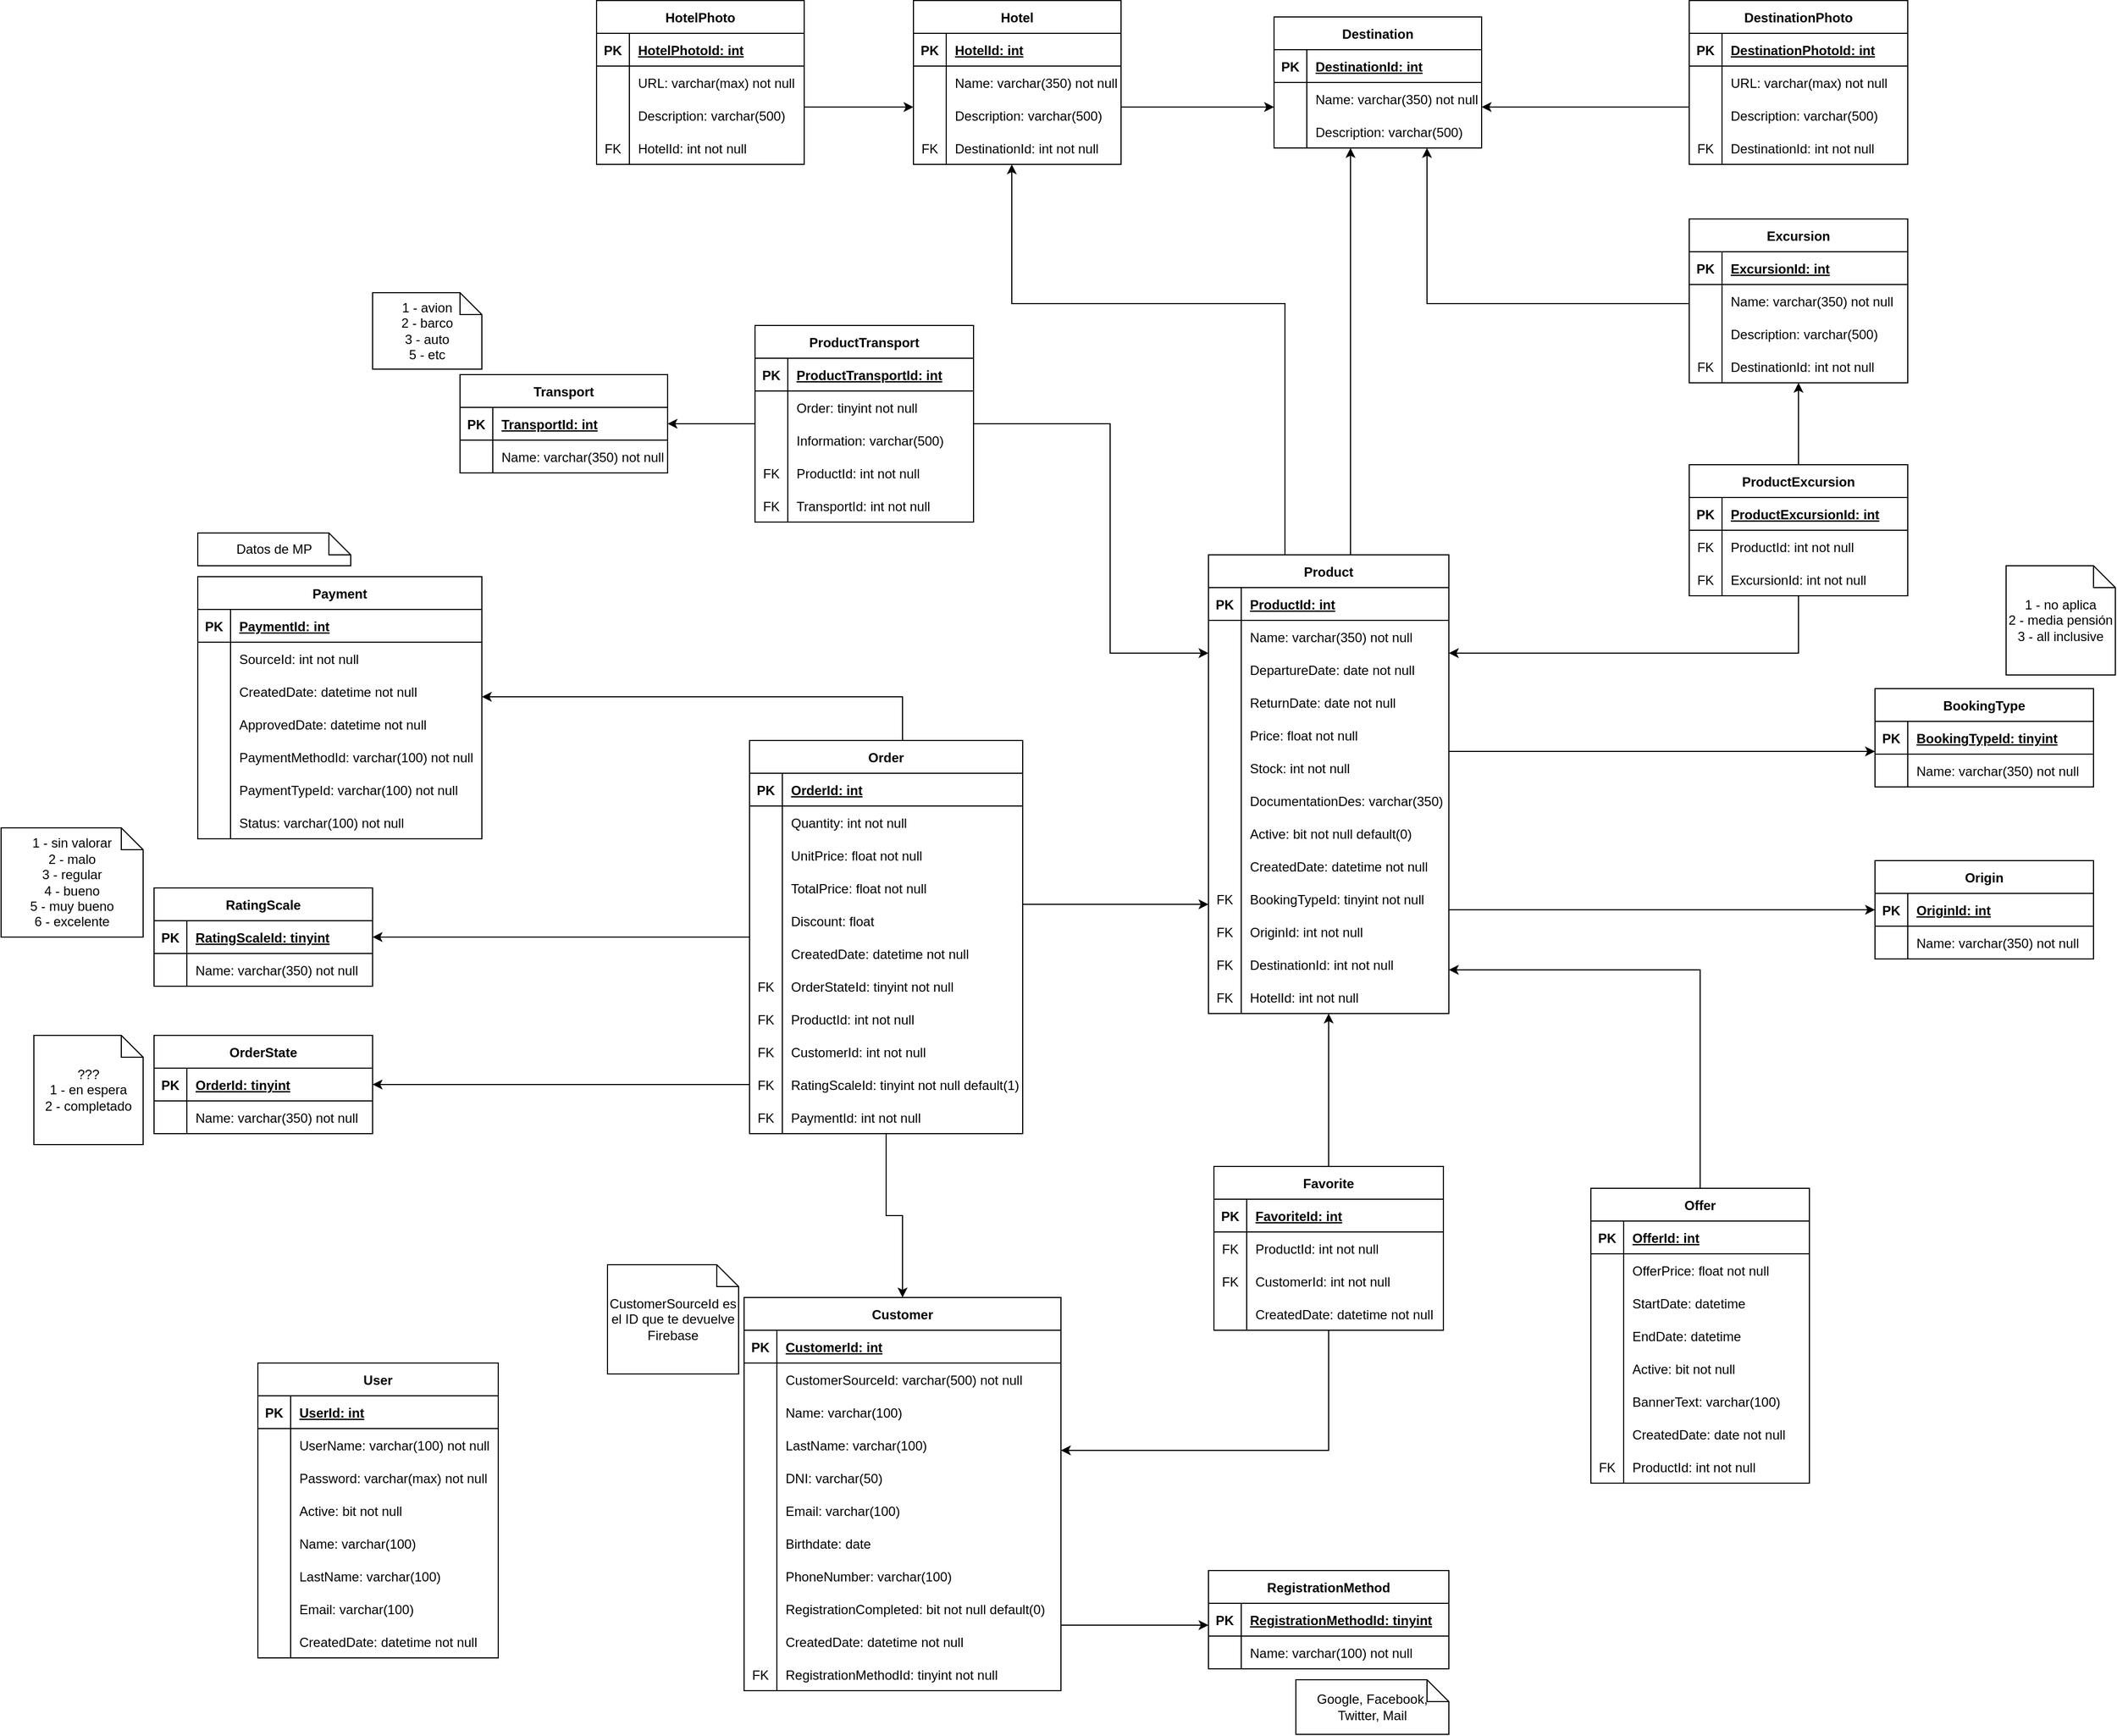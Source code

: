 <mxfile version="21.0.2" type="device" pages="4"><diagram id="C5RBs43oDa-KdzZeNtuy" name="Diagrama de clases"><mxGraphModel dx="2876" dy="2249" grid="1" gridSize="10" guides="1" tooltips="1" connect="1" arrows="1" fold="1" page="1" pageScale="1" pageWidth="827" pageHeight="1169" math="0" shadow="0"><root><mxCell id="WIyWlLk6GJQsqaUBKTNV-0"/><mxCell id="WIyWlLk6GJQsqaUBKTNV-1" parent="WIyWlLk6GJQsqaUBKTNV-0"/><mxCell id="-icxVsvl3KncUChP0wFt-88" style="edgeStyle=orthogonalEdgeStyle;rounded=0;orthogonalLoop=1;jettySize=auto;html=1;" parent="WIyWlLk6GJQsqaUBKTNV-1" source="8SFT4txFagjiNu_znQAh-4" target="8SFT4txFagjiNu_znQAh-17" edge="1"><mxGeometry relative="1" as="geometry"><Array as="points"><mxPoint x="330" y="-20"/><mxPoint x="330" y="-20"/></Array></mxGeometry></mxCell><mxCell id="8SFT4txFagjiNu_znQAh-4" value="HotelPhoto" style="shape=table;startSize=30;container=1;collapsible=1;childLayout=tableLayout;fixedRows=1;rowLines=0;fontStyle=1;align=center;resizeLast=1;" parent="WIyWlLk6GJQsqaUBKTNV-1" vertex="1"><mxGeometry x="90" y="-117.5" width="190" height="150" as="geometry"/></mxCell><mxCell id="8SFT4txFagjiNu_znQAh-5" value="" style="shape=tableRow;horizontal=0;startSize=0;swimlaneHead=0;swimlaneBody=0;fillColor=none;collapsible=0;dropTarget=0;points=[[0,0.5],[1,0.5]];portConstraint=eastwest;top=0;left=0;right=0;bottom=1;" parent="8SFT4txFagjiNu_znQAh-4" vertex="1"><mxGeometry y="30" width="190" height="30" as="geometry"/></mxCell><mxCell id="8SFT4txFagjiNu_znQAh-6" value="PK" style="shape=partialRectangle;connectable=0;fillColor=none;top=0;left=0;bottom=0;right=0;fontStyle=1;overflow=hidden;" parent="8SFT4txFagjiNu_znQAh-5" vertex="1"><mxGeometry width="30" height="30" as="geometry"><mxRectangle width="30" height="30" as="alternateBounds"/></mxGeometry></mxCell><mxCell id="8SFT4txFagjiNu_znQAh-7" value="HotelPhotoId: int" style="shape=partialRectangle;connectable=0;fillColor=none;top=0;left=0;bottom=0;right=0;align=left;spacingLeft=6;fontStyle=5;overflow=hidden;" parent="8SFT4txFagjiNu_znQAh-5" vertex="1"><mxGeometry x="30" width="160" height="30" as="geometry"><mxRectangle width="160" height="30" as="alternateBounds"/></mxGeometry></mxCell><mxCell id="8SFT4txFagjiNu_znQAh-8" value="" style="shape=tableRow;horizontal=0;startSize=0;swimlaneHead=0;swimlaneBody=0;fillColor=none;collapsible=0;dropTarget=0;points=[[0,0.5],[1,0.5]];portConstraint=eastwest;top=0;left=0;right=0;bottom=0;" parent="8SFT4txFagjiNu_znQAh-4" vertex="1"><mxGeometry y="60" width="190" height="30" as="geometry"/></mxCell><mxCell id="8SFT4txFagjiNu_znQAh-9" value="" style="shape=partialRectangle;connectable=0;fillColor=none;top=0;left=0;bottom=0;right=0;editable=1;overflow=hidden;" parent="8SFT4txFagjiNu_znQAh-8" vertex="1"><mxGeometry width="30" height="30" as="geometry"><mxRectangle width="30" height="30" as="alternateBounds"/></mxGeometry></mxCell><mxCell id="8SFT4txFagjiNu_znQAh-10" value="URL: varchar(max) not null" style="shape=partialRectangle;connectable=0;fillColor=none;top=0;left=0;bottom=0;right=0;align=left;spacingLeft=6;overflow=hidden;" parent="8SFT4txFagjiNu_znQAh-8" vertex="1"><mxGeometry x="30" width="160" height="30" as="geometry"><mxRectangle width="160" height="30" as="alternateBounds"/></mxGeometry></mxCell><mxCell id="8SFT4txFagjiNu_znQAh-102" style="shape=tableRow;horizontal=0;startSize=0;swimlaneHead=0;swimlaneBody=0;fillColor=none;collapsible=0;dropTarget=0;points=[[0,0.5],[1,0.5]];portConstraint=eastwest;top=0;left=0;right=0;bottom=0;" parent="8SFT4txFagjiNu_znQAh-4" vertex="1"><mxGeometry y="90" width="190" height="30" as="geometry"/></mxCell><mxCell id="8SFT4txFagjiNu_znQAh-103" style="shape=partialRectangle;connectable=0;fillColor=none;top=0;left=0;bottom=0;right=0;editable=1;overflow=hidden;" parent="8SFT4txFagjiNu_znQAh-102" vertex="1"><mxGeometry width="30" height="30" as="geometry"><mxRectangle width="30" height="30" as="alternateBounds"/></mxGeometry></mxCell><mxCell id="8SFT4txFagjiNu_znQAh-104" value="Description: varchar(500)" style="shape=partialRectangle;connectable=0;fillColor=none;top=0;left=0;bottom=0;right=0;align=left;spacingLeft=6;overflow=hidden;" parent="8SFT4txFagjiNu_znQAh-102" vertex="1"><mxGeometry x="30" width="160" height="30" as="geometry"><mxRectangle width="160" height="30" as="alternateBounds"/></mxGeometry></mxCell><mxCell id="8SFT4txFagjiNu_znQAh-24" style="shape=tableRow;horizontal=0;startSize=0;swimlaneHead=0;swimlaneBody=0;fillColor=none;collapsible=0;dropTarget=0;points=[[0,0.5],[1,0.5]];portConstraint=eastwest;top=0;left=0;right=0;bottom=0;" parent="8SFT4txFagjiNu_znQAh-4" vertex="1"><mxGeometry y="120" width="190" height="30" as="geometry"/></mxCell><mxCell id="8SFT4txFagjiNu_znQAh-25" value="FK" style="shape=partialRectangle;connectable=0;fillColor=none;top=0;left=0;bottom=0;right=0;editable=1;overflow=hidden;" parent="8SFT4txFagjiNu_znQAh-24" vertex="1"><mxGeometry width="30" height="30" as="geometry"><mxRectangle width="30" height="30" as="alternateBounds"/></mxGeometry></mxCell><mxCell id="8SFT4txFagjiNu_znQAh-26" value="HotelId: int not null" style="shape=partialRectangle;connectable=0;fillColor=none;top=0;left=0;bottom=0;right=0;align=left;spacingLeft=6;overflow=hidden;" parent="8SFT4txFagjiNu_znQAh-24" vertex="1"><mxGeometry x="30" width="160" height="30" as="geometry"><mxRectangle width="160" height="30" as="alternateBounds"/></mxGeometry></mxCell><mxCell id="8SFT4txFagjiNu_znQAh-47" style="edgeStyle=orthogonalEdgeStyle;rounded=0;orthogonalLoop=1;jettySize=auto;html=1;" parent="WIyWlLk6GJQsqaUBKTNV-1" source="8SFT4txFagjiNu_znQAh-17" target="8SFT4txFagjiNu_znQAh-34" edge="1"><mxGeometry relative="1" as="geometry"><Array as="points"><mxPoint x="630" y="-20"/><mxPoint x="630" y="-20"/></Array></mxGeometry></mxCell><mxCell id="8SFT4txFagjiNu_znQAh-17" value="Hotel" style="shape=table;startSize=30;container=1;collapsible=1;childLayout=tableLayout;fixedRows=1;rowLines=0;fontStyle=1;align=center;resizeLast=1;" parent="WIyWlLk6GJQsqaUBKTNV-1" vertex="1"><mxGeometry x="380" y="-117.5" width="190" height="150" as="geometry"/></mxCell><mxCell id="8SFT4txFagjiNu_znQAh-18" value="" style="shape=tableRow;horizontal=0;startSize=0;swimlaneHead=0;swimlaneBody=0;fillColor=none;collapsible=0;dropTarget=0;points=[[0,0.5],[1,0.5]];portConstraint=eastwest;top=0;left=0;right=0;bottom=1;" parent="8SFT4txFagjiNu_znQAh-17" vertex="1"><mxGeometry y="30" width="190" height="30" as="geometry"/></mxCell><mxCell id="8SFT4txFagjiNu_znQAh-19" value="PK" style="shape=partialRectangle;connectable=0;fillColor=none;top=0;left=0;bottom=0;right=0;fontStyle=1;overflow=hidden;" parent="8SFT4txFagjiNu_znQAh-18" vertex="1"><mxGeometry width="30" height="30" as="geometry"><mxRectangle width="30" height="30" as="alternateBounds"/></mxGeometry></mxCell><mxCell id="8SFT4txFagjiNu_znQAh-20" value="HotelId: int" style="shape=partialRectangle;connectable=0;fillColor=none;top=0;left=0;bottom=0;right=0;align=left;spacingLeft=6;fontStyle=5;overflow=hidden;" parent="8SFT4txFagjiNu_znQAh-18" vertex="1"><mxGeometry x="30" width="160" height="30" as="geometry"><mxRectangle width="160" height="30" as="alternateBounds"/></mxGeometry></mxCell><mxCell id="8SFT4txFagjiNu_znQAh-21" value="" style="shape=tableRow;horizontal=0;startSize=0;swimlaneHead=0;swimlaneBody=0;fillColor=none;collapsible=0;dropTarget=0;points=[[0,0.5],[1,0.5]];portConstraint=eastwest;top=0;left=0;right=0;bottom=0;" parent="8SFT4txFagjiNu_znQAh-17" vertex="1"><mxGeometry y="60" width="190" height="30" as="geometry"/></mxCell><mxCell id="8SFT4txFagjiNu_znQAh-22" value="" style="shape=partialRectangle;connectable=0;fillColor=none;top=0;left=0;bottom=0;right=0;editable=1;overflow=hidden;" parent="8SFT4txFagjiNu_znQAh-21" vertex="1"><mxGeometry width="30" height="30" as="geometry"><mxRectangle width="30" height="30" as="alternateBounds"/></mxGeometry></mxCell><mxCell id="8SFT4txFagjiNu_znQAh-23" value="Name: varchar(350) not null" style="shape=partialRectangle;connectable=0;fillColor=none;top=0;left=0;bottom=0;right=0;align=left;spacingLeft=6;overflow=hidden;" parent="8SFT4txFagjiNu_znQAh-21" vertex="1"><mxGeometry x="30" width="160" height="30" as="geometry"><mxRectangle width="160" height="30" as="alternateBounds"/></mxGeometry></mxCell><mxCell id="8SFT4txFagjiNu_znQAh-28" style="shape=tableRow;horizontal=0;startSize=0;swimlaneHead=0;swimlaneBody=0;fillColor=none;collapsible=0;dropTarget=0;points=[[0,0.5],[1,0.5]];portConstraint=eastwest;top=0;left=0;right=0;bottom=0;" parent="8SFT4txFagjiNu_znQAh-17" vertex="1"><mxGeometry y="90" width="190" height="30" as="geometry"/></mxCell><mxCell id="8SFT4txFagjiNu_znQAh-29" style="shape=partialRectangle;connectable=0;fillColor=none;top=0;left=0;bottom=0;right=0;editable=1;overflow=hidden;" parent="8SFT4txFagjiNu_znQAh-28" vertex="1"><mxGeometry width="30" height="30" as="geometry"><mxRectangle width="30" height="30" as="alternateBounds"/></mxGeometry></mxCell><mxCell id="8SFT4txFagjiNu_znQAh-30" value="Description: varchar(500)" style="shape=partialRectangle;connectable=0;fillColor=none;top=0;left=0;bottom=0;right=0;align=left;spacingLeft=6;overflow=hidden;" parent="8SFT4txFagjiNu_znQAh-28" vertex="1"><mxGeometry x="30" width="160" height="30" as="geometry"><mxRectangle width="160" height="30" as="alternateBounds"/></mxGeometry></mxCell><mxCell id="8SFT4txFagjiNu_znQAh-31" style="shape=tableRow;horizontal=0;startSize=0;swimlaneHead=0;swimlaneBody=0;fillColor=none;collapsible=0;dropTarget=0;points=[[0,0.5],[1,0.5]];portConstraint=eastwest;top=0;left=0;right=0;bottom=0;" parent="8SFT4txFagjiNu_znQAh-17" vertex="1"><mxGeometry y="120" width="190" height="30" as="geometry"/></mxCell><mxCell id="8SFT4txFagjiNu_znQAh-32" value="FK" style="shape=partialRectangle;connectable=0;fillColor=none;top=0;left=0;bottom=0;right=0;editable=1;overflow=hidden;" parent="8SFT4txFagjiNu_znQAh-31" vertex="1"><mxGeometry width="30" height="30" as="geometry"><mxRectangle width="30" height="30" as="alternateBounds"/></mxGeometry></mxCell><mxCell id="8SFT4txFagjiNu_znQAh-33" value="DestinationId: int not null" style="shape=partialRectangle;connectable=0;fillColor=none;top=0;left=0;bottom=0;right=0;align=left;spacingLeft=6;overflow=hidden;" parent="8SFT4txFagjiNu_znQAh-31" vertex="1"><mxGeometry x="30" width="160" height="30" as="geometry"><mxRectangle width="160" height="30" as="alternateBounds"/></mxGeometry></mxCell><mxCell id="8SFT4txFagjiNu_znQAh-34" value="Destination" style="shape=table;startSize=30;container=1;collapsible=1;childLayout=tableLayout;fixedRows=1;rowLines=0;fontStyle=1;align=center;resizeLast=1;" parent="WIyWlLk6GJQsqaUBKTNV-1" vertex="1"><mxGeometry x="710" y="-102.5" width="190" height="120" as="geometry"/></mxCell><mxCell id="8SFT4txFagjiNu_znQAh-35" value="" style="shape=tableRow;horizontal=0;startSize=0;swimlaneHead=0;swimlaneBody=0;fillColor=none;collapsible=0;dropTarget=0;points=[[0,0.5],[1,0.5]];portConstraint=eastwest;top=0;left=0;right=0;bottom=1;" parent="8SFT4txFagjiNu_znQAh-34" vertex="1"><mxGeometry y="30" width="190" height="30" as="geometry"/></mxCell><mxCell id="8SFT4txFagjiNu_znQAh-36" value="PK" style="shape=partialRectangle;connectable=0;fillColor=none;top=0;left=0;bottom=0;right=0;fontStyle=1;overflow=hidden;" parent="8SFT4txFagjiNu_znQAh-35" vertex="1"><mxGeometry width="30" height="30" as="geometry"><mxRectangle width="30" height="30" as="alternateBounds"/></mxGeometry></mxCell><mxCell id="8SFT4txFagjiNu_znQAh-37" value="DestinationId: int" style="shape=partialRectangle;connectable=0;fillColor=none;top=0;left=0;bottom=0;right=0;align=left;spacingLeft=6;fontStyle=5;overflow=hidden;" parent="8SFT4txFagjiNu_znQAh-35" vertex="1"><mxGeometry x="30" width="160" height="30" as="geometry"><mxRectangle width="160" height="30" as="alternateBounds"/></mxGeometry></mxCell><mxCell id="8SFT4txFagjiNu_znQAh-38" value="" style="shape=tableRow;horizontal=0;startSize=0;swimlaneHead=0;swimlaneBody=0;fillColor=none;collapsible=0;dropTarget=0;points=[[0,0.5],[1,0.5]];portConstraint=eastwest;top=0;left=0;right=0;bottom=0;" parent="8SFT4txFagjiNu_znQAh-34" vertex="1"><mxGeometry y="60" width="190" height="30" as="geometry"/></mxCell><mxCell id="8SFT4txFagjiNu_znQAh-39" value="" style="shape=partialRectangle;connectable=0;fillColor=none;top=0;left=0;bottom=0;right=0;editable=1;overflow=hidden;" parent="8SFT4txFagjiNu_znQAh-38" vertex="1"><mxGeometry width="30" height="30" as="geometry"><mxRectangle width="30" height="30" as="alternateBounds"/></mxGeometry></mxCell><mxCell id="8SFT4txFagjiNu_znQAh-40" value="Name: varchar(350) not null" style="shape=partialRectangle;connectable=0;fillColor=none;top=0;left=0;bottom=0;right=0;align=left;spacingLeft=6;overflow=hidden;" parent="8SFT4txFagjiNu_znQAh-38" vertex="1"><mxGeometry x="30" width="160" height="30" as="geometry"><mxRectangle width="160" height="30" as="alternateBounds"/></mxGeometry></mxCell><mxCell id="8SFT4txFagjiNu_znQAh-41" style="shape=tableRow;horizontal=0;startSize=0;swimlaneHead=0;swimlaneBody=0;fillColor=none;collapsible=0;dropTarget=0;points=[[0,0.5],[1,0.5]];portConstraint=eastwest;top=0;left=0;right=0;bottom=0;" parent="8SFT4txFagjiNu_znQAh-34" vertex="1"><mxGeometry y="90" width="190" height="30" as="geometry"/></mxCell><mxCell id="8SFT4txFagjiNu_znQAh-42" style="shape=partialRectangle;connectable=0;fillColor=none;top=0;left=0;bottom=0;right=0;editable=1;overflow=hidden;" parent="8SFT4txFagjiNu_znQAh-41" vertex="1"><mxGeometry width="30" height="30" as="geometry"><mxRectangle width="30" height="30" as="alternateBounds"/></mxGeometry></mxCell><mxCell id="8SFT4txFagjiNu_znQAh-43" value="Description: varchar(500)" style="shape=partialRectangle;connectable=0;fillColor=none;top=0;left=0;bottom=0;right=0;align=left;spacingLeft=6;overflow=hidden;" parent="8SFT4txFagjiNu_znQAh-41" vertex="1"><mxGeometry x="30" width="160" height="30" as="geometry"><mxRectangle width="160" height="30" as="alternateBounds"/></mxGeometry></mxCell><mxCell id="8SFT4txFagjiNu_znQAh-48" value="Transport" style="shape=table;startSize=30;container=1;collapsible=1;childLayout=tableLayout;fixedRows=1;rowLines=0;fontStyle=1;align=center;resizeLast=1;" parent="WIyWlLk6GJQsqaUBKTNV-1" vertex="1"><mxGeometry x="-35" y="225" width="190" height="90" as="geometry"/></mxCell><mxCell id="8SFT4txFagjiNu_znQAh-49" value="" style="shape=tableRow;horizontal=0;startSize=0;swimlaneHead=0;swimlaneBody=0;fillColor=none;collapsible=0;dropTarget=0;points=[[0,0.5],[1,0.5]];portConstraint=eastwest;top=0;left=0;right=0;bottom=1;" parent="8SFT4txFagjiNu_znQAh-48" vertex="1"><mxGeometry y="30" width="190" height="30" as="geometry"/></mxCell><mxCell id="8SFT4txFagjiNu_znQAh-50" value="PK" style="shape=partialRectangle;connectable=0;fillColor=none;top=0;left=0;bottom=0;right=0;fontStyle=1;overflow=hidden;" parent="8SFT4txFagjiNu_znQAh-49" vertex="1"><mxGeometry width="30" height="30" as="geometry"><mxRectangle width="30" height="30" as="alternateBounds"/></mxGeometry></mxCell><mxCell id="8SFT4txFagjiNu_znQAh-51" value="TransportId: int" style="shape=partialRectangle;connectable=0;fillColor=none;top=0;left=0;bottom=0;right=0;align=left;spacingLeft=6;fontStyle=5;overflow=hidden;" parent="8SFT4txFagjiNu_znQAh-49" vertex="1"><mxGeometry x="30" width="160" height="30" as="geometry"><mxRectangle width="160" height="30" as="alternateBounds"/></mxGeometry></mxCell><mxCell id="8SFT4txFagjiNu_znQAh-52" value="" style="shape=tableRow;horizontal=0;startSize=0;swimlaneHead=0;swimlaneBody=0;fillColor=none;collapsible=0;dropTarget=0;points=[[0,0.5],[1,0.5]];portConstraint=eastwest;top=0;left=0;right=0;bottom=0;" parent="8SFT4txFagjiNu_znQAh-48" vertex="1"><mxGeometry y="60" width="190" height="30" as="geometry"/></mxCell><mxCell id="8SFT4txFagjiNu_znQAh-53" value="" style="shape=partialRectangle;connectable=0;fillColor=none;top=0;left=0;bottom=0;right=0;editable=1;overflow=hidden;" parent="8SFT4txFagjiNu_znQAh-52" vertex="1"><mxGeometry width="30" height="30" as="geometry"><mxRectangle width="30" height="30" as="alternateBounds"/></mxGeometry></mxCell><mxCell id="8SFT4txFagjiNu_znQAh-54" value="Name: varchar(350) not null" style="shape=partialRectangle;connectable=0;fillColor=none;top=0;left=0;bottom=0;right=0;align=left;spacingLeft=6;overflow=hidden;" parent="8SFT4txFagjiNu_znQAh-52" vertex="1"><mxGeometry x="30" width="160" height="30" as="geometry"><mxRectangle width="160" height="30" as="alternateBounds"/></mxGeometry></mxCell><mxCell id="8SFT4txFagjiNu_znQAh-74" style="edgeStyle=orthogonalEdgeStyle;rounded=0;orthogonalLoop=1;jettySize=auto;html=1;" parent="WIyWlLk6GJQsqaUBKTNV-1" source="8SFT4txFagjiNu_znQAh-58" target="8SFT4txFagjiNu_znQAh-48" edge="1"><mxGeometry relative="1" as="geometry"/></mxCell><mxCell id="8SFT4txFagjiNu_znQAh-129" style="edgeStyle=orthogonalEdgeStyle;rounded=0;orthogonalLoop=1;jettySize=auto;html=1;" parent="WIyWlLk6GJQsqaUBKTNV-1" source="8SFT4txFagjiNu_znQAh-58" target="8SFT4txFagjiNu_znQAh-86" edge="1"><mxGeometry relative="1" as="geometry"><Array as="points"><mxPoint x="560" y="270"/><mxPoint x="560" y="480"/></Array></mxGeometry></mxCell><mxCell id="8SFT4txFagjiNu_znQAh-58" value="ProductTransport" style="shape=table;startSize=30;container=1;collapsible=1;childLayout=tableLayout;fixedRows=1;rowLines=0;fontStyle=1;align=center;resizeLast=1;" parent="WIyWlLk6GJQsqaUBKTNV-1" vertex="1"><mxGeometry x="235" y="180" width="200" height="180" as="geometry"/></mxCell><mxCell id="8SFT4txFagjiNu_znQAh-59" value="" style="shape=tableRow;horizontal=0;startSize=0;swimlaneHead=0;swimlaneBody=0;fillColor=none;collapsible=0;dropTarget=0;points=[[0,0.5],[1,0.5]];portConstraint=eastwest;top=0;left=0;right=0;bottom=1;" parent="8SFT4txFagjiNu_znQAh-58" vertex="1"><mxGeometry y="30" width="200" height="30" as="geometry"/></mxCell><mxCell id="8SFT4txFagjiNu_znQAh-60" value="PK" style="shape=partialRectangle;connectable=0;fillColor=none;top=0;left=0;bottom=0;right=0;fontStyle=1;overflow=hidden;" parent="8SFT4txFagjiNu_znQAh-59" vertex="1"><mxGeometry width="30" height="30" as="geometry"><mxRectangle width="30" height="30" as="alternateBounds"/></mxGeometry></mxCell><mxCell id="8SFT4txFagjiNu_znQAh-61" value="ProductTransportId: int" style="shape=partialRectangle;connectable=0;fillColor=none;top=0;left=0;bottom=0;right=0;align=left;spacingLeft=6;fontStyle=5;overflow=hidden;" parent="8SFT4txFagjiNu_znQAh-59" vertex="1"><mxGeometry x="30" width="170" height="30" as="geometry"><mxRectangle width="170" height="30" as="alternateBounds"/></mxGeometry></mxCell><mxCell id="8SFT4txFagjiNu_znQAh-62" value="" style="shape=tableRow;horizontal=0;startSize=0;swimlaneHead=0;swimlaneBody=0;fillColor=none;collapsible=0;dropTarget=0;points=[[0,0.5],[1,0.5]];portConstraint=eastwest;top=0;left=0;right=0;bottom=0;" parent="8SFT4txFagjiNu_znQAh-58" vertex="1"><mxGeometry y="60" width="200" height="30" as="geometry"/></mxCell><mxCell id="8SFT4txFagjiNu_znQAh-63" value="" style="shape=partialRectangle;connectable=0;fillColor=none;top=0;left=0;bottom=0;right=0;editable=1;overflow=hidden;" parent="8SFT4txFagjiNu_znQAh-62" vertex="1"><mxGeometry width="30" height="30" as="geometry"><mxRectangle width="30" height="30" as="alternateBounds"/></mxGeometry></mxCell><mxCell id="8SFT4txFagjiNu_znQAh-64" value="Order: tinyint not null" style="shape=partialRectangle;connectable=0;fillColor=none;top=0;left=0;bottom=0;right=0;align=left;spacingLeft=6;overflow=hidden;" parent="8SFT4txFagjiNu_znQAh-62" vertex="1"><mxGeometry x="30" width="170" height="30" as="geometry"><mxRectangle width="170" height="30" as="alternateBounds"/></mxGeometry></mxCell><mxCell id="8SFT4txFagjiNu_znQAh-68" style="shape=tableRow;horizontal=0;startSize=0;swimlaneHead=0;swimlaneBody=0;fillColor=none;collapsible=0;dropTarget=0;points=[[0,0.5],[1,0.5]];portConstraint=eastwest;top=0;left=0;right=0;bottom=0;" parent="8SFT4txFagjiNu_znQAh-58" vertex="1"><mxGeometry y="90" width="200" height="30" as="geometry"/></mxCell><mxCell id="8SFT4txFagjiNu_znQAh-69" style="shape=partialRectangle;connectable=0;fillColor=none;top=0;left=0;bottom=0;right=0;editable=1;overflow=hidden;" parent="8SFT4txFagjiNu_znQAh-68" vertex="1"><mxGeometry width="30" height="30" as="geometry"><mxRectangle width="30" height="30" as="alternateBounds"/></mxGeometry></mxCell><mxCell id="8SFT4txFagjiNu_znQAh-70" value="Information: varchar(500)" style="shape=partialRectangle;connectable=0;fillColor=none;top=0;left=0;bottom=0;right=0;align=left;spacingLeft=6;overflow=hidden;" parent="8SFT4txFagjiNu_znQAh-68" vertex="1"><mxGeometry x="30" width="170" height="30" as="geometry"><mxRectangle width="170" height="30" as="alternateBounds"/></mxGeometry></mxCell><mxCell id="8SFT4txFagjiNu_znQAh-65" style="shape=tableRow;horizontal=0;startSize=0;swimlaneHead=0;swimlaneBody=0;fillColor=none;collapsible=0;dropTarget=0;points=[[0,0.5],[1,0.5]];portConstraint=eastwest;top=0;left=0;right=0;bottom=0;" parent="8SFT4txFagjiNu_znQAh-58" vertex="1"><mxGeometry y="120" width="200" height="30" as="geometry"/></mxCell><mxCell id="8SFT4txFagjiNu_znQAh-66" value="FK" style="shape=partialRectangle;connectable=0;fillColor=none;top=0;left=0;bottom=0;right=0;editable=1;overflow=hidden;" parent="8SFT4txFagjiNu_znQAh-65" vertex="1"><mxGeometry width="30" height="30" as="geometry"><mxRectangle width="30" height="30" as="alternateBounds"/></mxGeometry></mxCell><mxCell id="8SFT4txFagjiNu_znQAh-67" value="ProductId: int not null" style="shape=partialRectangle;connectable=0;fillColor=none;top=0;left=0;bottom=0;right=0;align=left;spacingLeft=6;overflow=hidden;" parent="8SFT4txFagjiNu_znQAh-65" vertex="1"><mxGeometry x="30" width="170" height="30" as="geometry"><mxRectangle width="170" height="30" as="alternateBounds"/></mxGeometry></mxCell><mxCell id="8SFT4txFagjiNu_znQAh-71" style="shape=tableRow;horizontal=0;startSize=0;swimlaneHead=0;swimlaneBody=0;fillColor=none;collapsible=0;dropTarget=0;points=[[0,0.5],[1,0.5]];portConstraint=eastwest;top=0;left=0;right=0;bottom=0;" parent="8SFT4txFagjiNu_znQAh-58" vertex="1"><mxGeometry y="150" width="200" height="30" as="geometry"/></mxCell><mxCell id="8SFT4txFagjiNu_znQAh-72" value="FK" style="shape=partialRectangle;connectable=0;fillColor=none;top=0;left=0;bottom=0;right=0;editable=1;overflow=hidden;" parent="8SFT4txFagjiNu_znQAh-71" vertex="1"><mxGeometry width="30" height="30" as="geometry"><mxRectangle width="30" height="30" as="alternateBounds"/></mxGeometry></mxCell><mxCell id="8SFT4txFagjiNu_znQAh-73" value="TransportId: int not null" style="shape=partialRectangle;connectable=0;fillColor=none;top=0;left=0;bottom=0;right=0;align=left;spacingLeft=6;overflow=hidden;" parent="8SFT4txFagjiNu_znQAh-71" vertex="1"><mxGeometry x="30" width="170" height="30" as="geometry"><mxRectangle width="170" height="30" as="alternateBounds"/></mxGeometry></mxCell><mxCell id="8SFT4txFagjiNu_znQAh-85" style="edgeStyle=orthogonalEdgeStyle;rounded=0;orthogonalLoop=1;jettySize=auto;html=1;" parent="WIyWlLk6GJQsqaUBKTNV-1" source="8SFT4txFagjiNu_znQAh-75" target="8SFT4txFagjiNu_znQAh-34" edge="1"><mxGeometry relative="1" as="geometry"><Array as="points"><mxPoint x="1000" y="-20"/><mxPoint x="1000" y="-20"/></Array></mxGeometry></mxCell><mxCell id="8SFT4txFagjiNu_znQAh-75" value="DestinationPhoto" style="shape=table;startSize=30;container=1;collapsible=1;childLayout=tableLayout;fixedRows=1;rowLines=0;fontStyle=1;align=center;resizeLast=1;" parent="WIyWlLk6GJQsqaUBKTNV-1" vertex="1"><mxGeometry x="1090" y="-117.5" width="200" height="150" as="geometry"/></mxCell><mxCell id="8SFT4txFagjiNu_znQAh-76" value="" style="shape=tableRow;horizontal=0;startSize=0;swimlaneHead=0;swimlaneBody=0;fillColor=none;collapsible=0;dropTarget=0;points=[[0,0.5],[1,0.5]];portConstraint=eastwest;top=0;left=0;right=0;bottom=1;" parent="8SFT4txFagjiNu_znQAh-75" vertex="1"><mxGeometry y="30" width="200" height="30" as="geometry"/></mxCell><mxCell id="8SFT4txFagjiNu_znQAh-77" value="PK" style="shape=partialRectangle;connectable=0;fillColor=none;top=0;left=0;bottom=0;right=0;fontStyle=1;overflow=hidden;" parent="8SFT4txFagjiNu_znQAh-76" vertex="1"><mxGeometry width="30" height="30" as="geometry"><mxRectangle width="30" height="30" as="alternateBounds"/></mxGeometry></mxCell><mxCell id="8SFT4txFagjiNu_znQAh-78" value="DestinationPhotoId: int" style="shape=partialRectangle;connectable=0;fillColor=none;top=0;left=0;bottom=0;right=0;align=left;spacingLeft=6;fontStyle=5;overflow=hidden;" parent="8SFT4txFagjiNu_znQAh-76" vertex="1"><mxGeometry x="30" width="170" height="30" as="geometry"><mxRectangle width="170" height="30" as="alternateBounds"/></mxGeometry></mxCell><mxCell id="8SFT4txFagjiNu_znQAh-79" value="" style="shape=tableRow;horizontal=0;startSize=0;swimlaneHead=0;swimlaneBody=0;fillColor=none;collapsible=0;dropTarget=0;points=[[0,0.5],[1,0.5]];portConstraint=eastwest;top=0;left=0;right=0;bottom=0;" parent="8SFT4txFagjiNu_znQAh-75" vertex="1"><mxGeometry y="60" width="200" height="30" as="geometry"/></mxCell><mxCell id="8SFT4txFagjiNu_znQAh-80" value="" style="shape=partialRectangle;connectable=0;fillColor=none;top=0;left=0;bottom=0;right=0;editable=1;overflow=hidden;" parent="8SFT4txFagjiNu_znQAh-79" vertex="1"><mxGeometry width="30" height="30" as="geometry"><mxRectangle width="30" height="30" as="alternateBounds"/></mxGeometry></mxCell><mxCell id="8SFT4txFagjiNu_znQAh-81" value="URL: varchar(max) not null" style="shape=partialRectangle;connectable=0;fillColor=none;top=0;left=0;bottom=0;right=0;align=left;spacingLeft=6;overflow=hidden;" parent="8SFT4txFagjiNu_znQAh-79" vertex="1"><mxGeometry x="30" width="170" height="30" as="geometry"><mxRectangle width="170" height="30" as="alternateBounds"/></mxGeometry></mxCell><mxCell id="8SFT4txFagjiNu_znQAh-105" style="shape=tableRow;horizontal=0;startSize=0;swimlaneHead=0;swimlaneBody=0;fillColor=none;collapsible=0;dropTarget=0;points=[[0,0.5],[1,0.5]];portConstraint=eastwest;top=0;left=0;right=0;bottom=0;" parent="8SFT4txFagjiNu_znQAh-75" vertex="1"><mxGeometry y="90" width="200" height="30" as="geometry"/></mxCell><mxCell id="8SFT4txFagjiNu_znQAh-106" style="shape=partialRectangle;connectable=0;fillColor=none;top=0;left=0;bottom=0;right=0;editable=1;overflow=hidden;" parent="8SFT4txFagjiNu_znQAh-105" vertex="1"><mxGeometry width="30" height="30" as="geometry"><mxRectangle width="30" height="30" as="alternateBounds"/></mxGeometry></mxCell><mxCell id="8SFT4txFagjiNu_znQAh-107" value="Description: varchar(500)" style="shape=partialRectangle;connectable=0;fillColor=none;top=0;left=0;bottom=0;right=0;align=left;spacingLeft=6;overflow=hidden;" parent="8SFT4txFagjiNu_znQAh-105" vertex="1"><mxGeometry x="30" width="170" height="30" as="geometry"><mxRectangle width="170" height="30" as="alternateBounds"/></mxGeometry></mxCell><mxCell id="8SFT4txFagjiNu_znQAh-82" style="shape=tableRow;horizontal=0;startSize=0;swimlaneHead=0;swimlaneBody=0;fillColor=none;collapsible=0;dropTarget=0;points=[[0,0.5],[1,0.5]];portConstraint=eastwest;top=0;left=0;right=0;bottom=0;" parent="8SFT4txFagjiNu_znQAh-75" vertex="1"><mxGeometry y="120" width="200" height="30" as="geometry"/></mxCell><mxCell id="8SFT4txFagjiNu_znQAh-83" value="FK" style="shape=partialRectangle;connectable=0;fillColor=none;top=0;left=0;bottom=0;right=0;editable=1;overflow=hidden;" parent="8SFT4txFagjiNu_znQAh-82" vertex="1"><mxGeometry width="30" height="30" as="geometry"><mxRectangle width="30" height="30" as="alternateBounds"/></mxGeometry></mxCell><mxCell id="8SFT4txFagjiNu_znQAh-84" value="DestinationId: int not null" style="shape=partialRectangle;connectable=0;fillColor=none;top=0;left=0;bottom=0;right=0;align=left;spacingLeft=6;overflow=hidden;" parent="8SFT4txFagjiNu_znQAh-82" vertex="1"><mxGeometry x="30" width="170" height="30" as="geometry"><mxRectangle width="170" height="30" as="alternateBounds"/></mxGeometry></mxCell><mxCell id="8SFT4txFagjiNu_znQAh-130" style="edgeStyle=orthogonalEdgeStyle;rounded=0;orthogonalLoop=1;jettySize=auto;html=1;" parent="WIyWlLk6GJQsqaUBKTNV-1" source="8SFT4txFagjiNu_znQAh-86" target="8SFT4txFagjiNu_znQAh-17" edge="1"><mxGeometry relative="1" as="geometry"><Array as="points"><mxPoint x="720" y="160"/><mxPoint x="470" y="160"/></Array></mxGeometry></mxCell><mxCell id="8SFT4txFagjiNu_znQAh-131" style="edgeStyle=orthogonalEdgeStyle;rounded=0;orthogonalLoop=1;jettySize=auto;html=1;" parent="WIyWlLk6GJQsqaUBKTNV-1" source="8SFT4txFagjiNu_znQAh-86" target="8SFT4txFagjiNu_znQAh-34" edge="1"><mxGeometry relative="1" as="geometry"><Array as="points"><mxPoint x="780" y="160"/><mxPoint x="780" y="160"/></Array></mxGeometry></mxCell><mxCell id="8SFT4txFagjiNu_znQAh-243" style="edgeStyle=orthogonalEdgeStyle;rounded=0;orthogonalLoop=1;jettySize=auto;html=1;" parent="WIyWlLk6GJQsqaUBKTNV-1" source="8SFT4txFagjiNu_znQAh-86" target="8SFT4txFagjiNu_znQAh-233" edge="1"><mxGeometry relative="1" as="geometry"><Array as="points"><mxPoint x="1080" y="570"/><mxPoint x="1080" y="570"/></Array></mxGeometry></mxCell><mxCell id="-icxVsvl3KncUChP0wFt-90" style="edgeStyle=orthogonalEdgeStyle;rounded=0;orthogonalLoop=1;jettySize=auto;html=1;" parent="WIyWlLk6GJQsqaUBKTNV-1" source="8SFT4txFagjiNu_znQAh-86" target="-icxVsvl3KncUChP0wFt-31" edge="1"><mxGeometry relative="1" as="geometry"><Array as="points"><mxPoint x="970" y="715"/><mxPoint x="970" y="715"/></Array></mxGeometry></mxCell><mxCell id="8SFT4txFagjiNu_znQAh-86" value="Product" style="shape=table;startSize=30;container=1;collapsible=1;childLayout=tableLayout;fixedRows=1;rowLines=0;fontStyle=1;align=center;resizeLast=1;" parent="WIyWlLk6GJQsqaUBKTNV-1" vertex="1"><mxGeometry x="650" y="390" width="220" height="420" as="geometry"/></mxCell><mxCell id="8SFT4txFagjiNu_znQAh-87" value="" style="shape=tableRow;horizontal=0;startSize=0;swimlaneHead=0;swimlaneBody=0;fillColor=none;collapsible=0;dropTarget=0;points=[[0,0.5],[1,0.5]];portConstraint=eastwest;top=0;left=0;right=0;bottom=1;" parent="8SFT4txFagjiNu_znQAh-86" vertex="1"><mxGeometry y="30" width="220" height="30" as="geometry"/></mxCell><mxCell id="8SFT4txFagjiNu_znQAh-88" value="PK" style="shape=partialRectangle;connectable=0;fillColor=none;top=0;left=0;bottom=0;right=0;fontStyle=1;overflow=hidden;" parent="8SFT4txFagjiNu_znQAh-87" vertex="1"><mxGeometry width="30" height="30" as="geometry"><mxRectangle width="30" height="30" as="alternateBounds"/></mxGeometry></mxCell><mxCell id="8SFT4txFagjiNu_znQAh-89" value="ProductId: int" style="shape=partialRectangle;connectable=0;fillColor=none;top=0;left=0;bottom=0;right=0;align=left;spacingLeft=6;fontStyle=5;overflow=hidden;" parent="8SFT4txFagjiNu_znQAh-87" vertex="1"><mxGeometry x="30" width="190" height="30" as="geometry"><mxRectangle width="190" height="30" as="alternateBounds"/></mxGeometry></mxCell><mxCell id="8SFT4txFagjiNu_znQAh-90" value="" style="shape=tableRow;horizontal=0;startSize=0;swimlaneHead=0;swimlaneBody=0;fillColor=none;collapsible=0;dropTarget=0;points=[[0,0.5],[1,0.5]];portConstraint=eastwest;top=0;left=0;right=0;bottom=0;" parent="8SFT4txFagjiNu_znQAh-86" vertex="1"><mxGeometry y="60" width="220" height="30" as="geometry"/></mxCell><mxCell id="8SFT4txFagjiNu_znQAh-91" value="" style="shape=partialRectangle;connectable=0;fillColor=none;top=0;left=0;bottom=0;right=0;editable=1;overflow=hidden;" parent="8SFT4txFagjiNu_znQAh-90" vertex="1"><mxGeometry width="30" height="30" as="geometry"><mxRectangle width="30" height="30" as="alternateBounds"/></mxGeometry></mxCell><mxCell id="8SFT4txFagjiNu_znQAh-92" value="Name: varchar(350) not null" style="shape=partialRectangle;connectable=0;fillColor=none;top=0;left=0;bottom=0;right=0;align=left;spacingLeft=6;overflow=hidden;" parent="8SFT4txFagjiNu_znQAh-90" vertex="1"><mxGeometry x="30" width="190" height="30" as="geometry"><mxRectangle width="190" height="30" as="alternateBounds"/></mxGeometry></mxCell><mxCell id="8SFT4txFagjiNu_znQAh-93" style="shape=tableRow;horizontal=0;startSize=0;swimlaneHead=0;swimlaneBody=0;fillColor=none;collapsible=0;dropTarget=0;points=[[0,0.5],[1,0.5]];portConstraint=eastwest;top=0;left=0;right=0;bottom=0;" parent="8SFT4txFagjiNu_znQAh-86" vertex="1"><mxGeometry y="90" width="220" height="30" as="geometry"/></mxCell><mxCell id="8SFT4txFagjiNu_znQAh-94" style="shape=partialRectangle;connectable=0;fillColor=none;top=0;left=0;bottom=0;right=0;editable=1;overflow=hidden;" parent="8SFT4txFagjiNu_znQAh-93" vertex="1"><mxGeometry width="30" height="30" as="geometry"><mxRectangle width="30" height="30" as="alternateBounds"/></mxGeometry></mxCell><mxCell id="8SFT4txFagjiNu_znQAh-95" value="DepartureDate: date not null" style="shape=partialRectangle;connectable=0;fillColor=none;top=0;left=0;bottom=0;right=0;align=left;spacingLeft=6;overflow=hidden;" parent="8SFT4txFagjiNu_znQAh-93" vertex="1"><mxGeometry x="30" width="190" height="30" as="geometry"><mxRectangle width="190" height="30" as="alternateBounds"/></mxGeometry></mxCell><mxCell id="8SFT4txFagjiNu_znQAh-96" style="shape=tableRow;horizontal=0;startSize=0;swimlaneHead=0;swimlaneBody=0;fillColor=none;collapsible=0;dropTarget=0;points=[[0,0.5],[1,0.5]];portConstraint=eastwest;top=0;left=0;right=0;bottom=0;" parent="8SFT4txFagjiNu_znQAh-86" vertex="1"><mxGeometry y="120" width="220" height="30" as="geometry"/></mxCell><mxCell id="8SFT4txFagjiNu_znQAh-97" value="" style="shape=partialRectangle;connectable=0;fillColor=none;top=0;left=0;bottom=0;right=0;editable=1;overflow=hidden;" parent="8SFT4txFagjiNu_znQAh-96" vertex="1"><mxGeometry width="30" height="30" as="geometry"><mxRectangle width="30" height="30" as="alternateBounds"/></mxGeometry></mxCell><mxCell id="8SFT4txFagjiNu_znQAh-98" value="ReturnDate: date not null" style="shape=partialRectangle;connectable=0;fillColor=none;top=0;left=0;bottom=0;right=0;align=left;spacingLeft=6;overflow=hidden;" parent="8SFT4txFagjiNu_znQAh-96" vertex="1"><mxGeometry x="30" width="190" height="30" as="geometry"><mxRectangle width="190" height="30" as="alternateBounds"/></mxGeometry></mxCell><mxCell id="8SFT4txFagjiNu_znQAh-99" style="shape=tableRow;horizontal=0;startSize=0;swimlaneHead=0;swimlaneBody=0;fillColor=none;collapsible=0;dropTarget=0;points=[[0,0.5],[1,0.5]];portConstraint=eastwest;top=0;left=0;right=0;bottom=0;" parent="8SFT4txFagjiNu_znQAh-86" vertex="1"><mxGeometry y="150" width="220" height="30" as="geometry"/></mxCell><mxCell id="8SFT4txFagjiNu_znQAh-100" value="" style="shape=partialRectangle;connectable=0;fillColor=none;top=0;left=0;bottom=0;right=0;editable=1;overflow=hidden;" parent="8SFT4txFagjiNu_znQAh-99" vertex="1"><mxGeometry width="30" height="30" as="geometry"><mxRectangle width="30" height="30" as="alternateBounds"/></mxGeometry></mxCell><mxCell id="8SFT4txFagjiNu_znQAh-101" value="Price: float not null" style="shape=partialRectangle;connectable=0;fillColor=none;top=0;left=0;bottom=0;right=0;align=left;spacingLeft=6;overflow=hidden;" parent="8SFT4txFagjiNu_znQAh-99" vertex="1"><mxGeometry x="30" width="190" height="30" as="geometry"><mxRectangle width="190" height="30" as="alternateBounds"/></mxGeometry></mxCell><mxCell id="8SFT4txFagjiNu_znQAh-117" style="shape=tableRow;horizontal=0;startSize=0;swimlaneHead=0;swimlaneBody=0;fillColor=none;collapsible=0;dropTarget=0;points=[[0,0.5],[1,0.5]];portConstraint=eastwest;top=0;left=0;right=0;bottom=0;" parent="8SFT4txFagjiNu_znQAh-86" vertex="1"><mxGeometry y="180" width="220" height="30" as="geometry"/></mxCell><mxCell id="8SFT4txFagjiNu_znQAh-118" style="shape=partialRectangle;connectable=0;fillColor=none;top=0;left=0;bottom=0;right=0;editable=1;overflow=hidden;" parent="8SFT4txFagjiNu_znQAh-117" vertex="1"><mxGeometry width="30" height="30" as="geometry"><mxRectangle width="30" height="30" as="alternateBounds"/></mxGeometry></mxCell><mxCell id="8SFT4txFagjiNu_znQAh-119" value="Stock: int not null" style="shape=partialRectangle;connectable=0;fillColor=none;top=0;left=0;bottom=0;right=0;align=left;spacingLeft=6;overflow=hidden;" parent="8SFT4txFagjiNu_znQAh-117" vertex="1"><mxGeometry x="30" width="190" height="30" as="geometry"><mxRectangle width="190" height="30" as="alternateBounds"/></mxGeometry></mxCell><mxCell id="8SFT4txFagjiNu_znQAh-114" style="shape=tableRow;horizontal=0;startSize=0;swimlaneHead=0;swimlaneBody=0;fillColor=none;collapsible=0;dropTarget=0;points=[[0,0.5],[1,0.5]];portConstraint=eastwest;top=0;left=0;right=0;bottom=0;" parent="8SFT4txFagjiNu_znQAh-86" vertex="1"><mxGeometry y="210" width="220" height="30" as="geometry"/></mxCell><mxCell id="8SFT4txFagjiNu_znQAh-115" style="shape=partialRectangle;connectable=0;fillColor=none;top=0;left=0;bottom=0;right=0;editable=1;overflow=hidden;" parent="8SFT4txFagjiNu_znQAh-114" vertex="1"><mxGeometry width="30" height="30" as="geometry"><mxRectangle width="30" height="30" as="alternateBounds"/></mxGeometry></mxCell><mxCell id="8SFT4txFagjiNu_znQAh-116" value="DocumentationDes: varchar(350)" style="shape=partialRectangle;connectable=0;fillColor=none;top=0;left=0;bottom=0;right=0;align=left;spacingLeft=6;overflow=hidden;" parent="8SFT4txFagjiNu_znQAh-114" vertex="1"><mxGeometry x="30" width="190" height="30" as="geometry"><mxRectangle width="190" height="30" as="alternateBounds"/></mxGeometry></mxCell><mxCell id="8SFT4txFagjiNu_znQAh-111" style="shape=tableRow;horizontal=0;startSize=0;swimlaneHead=0;swimlaneBody=0;fillColor=none;collapsible=0;dropTarget=0;points=[[0,0.5],[1,0.5]];portConstraint=eastwest;top=0;left=0;right=0;bottom=0;" parent="8SFT4txFagjiNu_znQAh-86" vertex="1"><mxGeometry y="240" width="220" height="30" as="geometry"/></mxCell><mxCell id="8SFT4txFagjiNu_znQAh-112" value="" style="shape=partialRectangle;connectable=0;fillColor=none;top=0;left=0;bottom=0;right=0;editable=1;overflow=hidden;" parent="8SFT4txFagjiNu_znQAh-111" vertex="1"><mxGeometry width="30" height="30" as="geometry"><mxRectangle width="30" height="30" as="alternateBounds"/></mxGeometry></mxCell><mxCell id="8SFT4txFagjiNu_znQAh-113" value="Active: bit not null default(0)" style="shape=partialRectangle;connectable=0;fillColor=none;top=0;left=0;bottom=0;right=0;align=left;spacingLeft=6;overflow=hidden;" parent="8SFT4txFagjiNu_znQAh-111" vertex="1"><mxGeometry x="30" width="190" height="30" as="geometry"><mxRectangle width="190" height="30" as="alternateBounds"/></mxGeometry></mxCell><mxCell id="-icxVsvl3KncUChP0wFt-19" style="shape=tableRow;horizontal=0;startSize=0;swimlaneHead=0;swimlaneBody=0;fillColor=none;collapsible=0;dropTarget=0;points=[[0,0.5],[1,0.5]];portConstraint=eastwest;top=0;left=0;right=0;bottom=0;" parent="8SFT4txFagjiNu_znQAh-86" vertex="1"><mxGeometry y="270" width="220" height="30" as="geometry"/></mxCell><mxCell id="-icxVsvl3KncUChP0wFt-20" style="shape=partialRectangle;connectable=0;fillColor=none;top=0;left=0;bottom=0;right=0;editable=1;overflow=hidden;" parent="-icxVsvl3KncUChP0wFt-19" vertex="1"><mxGeometry width="30" height="30" as="geometry"><mxRectangle width="30" height="30" as="alternateBounds"/></mxGeometry></mxCell><mxCell id="-icxVsvl3KncUChP0wFt-21" value="CreatedDate: datetime not null" style="shape=partialRectangle;connectable=0;fillColor=none;top=0;left=0;bottom=0;right=0;align=left;spacingLeft=6;overflow=hidden;" parent="-icxVsvl3KncUChP0wFt-19" vertex="1"><mxGeometry x="30" width="190" height="30" as="geometry"><mxRectangle width="190" height="30" as="alternateBounds"/></mxGeometry></mxCell><mxCell id="8SFT4txFagjiNu_znQAh-108" style="shape=tableRow;horizontal=0;startSize=0;swimlaneHead=0;swimlaneBody=0;fillColor=none;collapsible=0;dropTarget=0;points=[[0,0.5],[1,0.5]];portConstraint=eastwest;top=0;left=0;right=0;bottom=0;" parent="8SFT4txFagjiNu_znQAh-86" vertex="1"><mxGeometry y="300" width="220" height="30" as="geometry"/></mxCell><mxCell id="8SFT4txFagjiNu_znQAh-109" value="FK" style="shape=partialRectangle;connectable=0;fillColor=none;top=0;left=0;bottom=0;right=0;editable=1;overflow=hidden;" parent="8SFT4txFagjiNu_znQAh-108" vertex="1"><mxGeometry width="30" height="30" as="geometry"><mxRectangle width="30" height="30" as="alternateBounds"/></mxGeometry></mxCell><mxCell id="8SFT4txFagjiNu_znQAh-110" value="BookingTypeId: tinyint not null" style="shape=partialRectangle;connectable=0;fillColor=none;top=0;left=0;bottom=0;right=0;align=left;spacingLeft=6;overflow=hidden;" parent="8SFT4txFagjiNu_znQAh-108" vertex="1"><mxGeometry x="30" width="190" height="30" as="geometry"><mxRectangle width="190" height="30" as="alternateBounds"/></mxGeometry></mxCell><mxCell id="8SFT4txFagjiNu_znQAh-126" style="shape=tableRow;horizontal=0;startSize=0;swimlaneHead=0;swimlaneBody=0;fillColor=none;collapsible=0;dropTarget=0;points=[[0,0.5],[1,0.5]];portConstraint=eastwest;top=0;left=0;right=0;bottom=0;" parent="8SFT4txFagjiNu_znQAh-86" vertex="1"><mxGeometry y="330" width="220" height="30" as="geometry"/></mxCell><mxCell id="8SFT4txFagjiNu_znQAh-127" value="FK" style="shape=partialRectangle;connectable=0;fillColor=none;top=0;left=0;bottom=0;right=0;editable=1;overflow=hidden;" parent="8SFT4txFagjiNu_znQAh-126" vertex="1"><mxGeometry width="30" height="30" as="geometry"><mxRectangle width="30" height="30" as="alternateBounds"/></mxGeometry></mxCell><mxCell id="8SFT4txFagjiNu_znQAh-128" value="OriginId: int not null" style="shape=partialRectangle;connectable=0;fillColor=none;top=0;left=0;bottom=0;right=0;align=left;spacingLeft=6;overflow=hidden;" parent="8SFT4txFagjiNu_znQAh-126" vertex="1"><mxGeometry x="30" width="190" height="30" as="geometry"><mxRectangle width="190" height="30" as="alternateBounds"/></mxGeometry></mxCell><mxCell id="8SFT4txFagjiNu_znQAh-123" style="shape=tableRow;horizontal=0;startSize=0;swimlaneHead=0;swimlaneBody=0;fillColor=none;collapsible=0;dropTarget=0;points=[[0,0.5],[1,0.5]];portConstraint=eastwest;top=0;left=0;right=0;bottom=0;" parent="8SFT4txFagjiNu_znQAh-86" vertex="1"><mxGeometry y="360" width="220" height="30" as="geometry"/></mxCell><mxCell id="8SFT4txFagjiNu_znQAh-124" value="FK" style="shape=partialRectangle;connectable=0;fillColor=none;top=0;left=0;bottom=0;right=0;editable=1;overflow=hidden;" parent="8SFT4txFagjiNu_znQAh-123" vertex="1"><mxGeometry width="30" height="30" as="geometry"><mxRectangle width="30" height="30" as="alternateBounds"/></mxGeometry></mxCell><mxCell id="8SFT4txFagjiNu_znQAh-125" value="DestinationId: int not null" style="shape=partialRectangle;connectable=0;fillColor=none;top=0;left=0;bottom=0;right=0;align=left;spacingLeft=6;overflow=hidden;" parent="8SFT4txFagjiNu_znQAh-123" vertex="1"><mxGeometry x="30" width="190" height="30" as="geometry"><mxRectangle width="190" height="30" as="alternateBounds"/></mxGeometry></mxCell><mxCell id="8SFT4txFagjiNu_znQAh-120" style="shape=tableRow;horizontal=0;startSize=0;swimlaneHead=0;swimlaneBody=0;fillColor=none;collapsible=0;dropTarget=0;points=[[0,0.5],[1,0.5]];portConstraint=eastwest;top=0;left=0;right=0;bottom=0;" parent="8SFT4txFagjiNu_znQAh-86" vertex="1"><mxGeometry y="390" width="220" height="30" as="geometry"/></mxCell><mxCell id="8SFT4txFagjiNu_znQAh-121" value="FK" style="shape=partialRectangle;connectable=0;fillColor=none;top=0;left=0;bottom=0;right=0;editable=1;overflow=hidden;" parent="8SFT4txFagjiNu_znQAh-120" vertex="1"><mxGeometry width="30" height="30" as="geometry"><mxRectangle width="30" height="30" as="alternateBounds"/></mxGeometry></mxCell><mxCell id="8SFT4txFagjiNu_znQAh-122" value="HotelId: int not null" style="shape=partialRectangle;connectable=0;fillColor=none;top=0;left=0;bottom=0;right=0;align=left;spacingLeft=6;overflow=hidden;" parent="8SFT4txFagjiNu_znQAh-120" vertex="1"><mxGeometry x="30" width="190" height="30" as="geometry"><mxRectangle width="190" height="30" as="alternateBounds"/></mxGeometry></mxCell><mxCell id="8SFT4txFagjiNu_znQAh-145" style="edgeStyle=orthogonalEdgeStyle;rounded=0;orthogonalLoop=1;jettySize=auto;html=1;" parent="WIyWlLk6GJQsqaUBKTNV-1" source="8SFT4txFagjiNu_znQAh-132" target="8SFT4txFagjiNu_znQAh-34" edge="1"><mxGeometry relative="1" as="geometry"><Array as="points"><mxPoint x="850" y="160"/></Array></mxGeometry></mxCell><mxCell id="8SFT4txFagjiNu_znQAh-132" value="Excursion" style="shape=table;startSize=30;container=1;collapsible=1;childLayout=tableLayout;fixedRows=1;rowLines=0;fontStyle=1;align=center;resizeLast=1;" parent="WIyWlLk6GJQsqaUBKTNV-1" vertex="1"><mxGeometry x="1090" y="82.5" width="200" height="150" as="geometry"/></mxCell><mxCell id="8SFT4txFagjiNu_znQAh-133" value="" style="shape=tableRow;horizontal=0;startSize=0;swimlaneHead=0;swimlaneBody=0;fillColor=none;collapsible=0;dropTarget=0;points=[[0,0.5],[1,0.5]];portConstraint=eastwest;top=0;left=0;right=0;bottom=1;" parent="8SFT4txFagjiNu_znQAh-132" vertex="1"><mxGeometry y="30" width="200" height="30" as="geometry"/></mxCell><mxCell id="8SFT4txFagjiNu_znQAh-134" value="PK" style="shape=partialRectangle;connectable=0;fillColor=none;top=0;left=0;bottom=0;right=0;fontStyle=1;overflow=hidden;" parent="8SFT4txFagjiNu_znQAh-133" vertex="1"><mxGeometry width="30" height="30" as="geometry"><mxRectangle width="30" height="30" as="alternateBounds"/></mxGeometry></mxCell><mxCell id="8SFT4txFagjiNu_znQAh-135" value="ExcursionId: int" style="shape=partialRectangle;connectable=0;fillColor=none;top=0;left=0;bottom=0;right=0;align=left;spacingLeft=6;fontStyle=5;overflow=hidden;" parent="8SFT4txFagjiNu_znQAh-133" vertex="1"><mxGeometry x="30" width="170" height="30" as="geometry"><mxRectangle width="170" height="30" as="alternateBounds"/></mxGeometry></mxCell><mxCell id="8SFT4txFagjiNu_znQAh-136" value="" style="shape=tableRow;horizontal=0;startSize=0;swimlaneHead=0;swimlaneBody=0;fillColor=none;collapsible=0;dropTarget=0;points=[[0,0.5],[1,0.5]];portConstraint=eastwest;top=0;left=0;right=0;bottom=0;" parent="8SFT4txFagjiNu_znQAh-132" vertex="1"><mxGeometry y="60" width="200" height="30" as="geometry"/></mxCell><mxCell id="8SFT4txFagjiNu_znQAh-137" value="" style="shape=partialRectangle;connectable=0;fillColor=none;top=0;left=0;bottom=0;right=0;editable=1;overflow=hidden;" parent="8SFT4txFagjiNu_znQAh-136" vertex="1"><mxGeometry width="30" height="30" as="geometry"><mxRectangle width="30" height="30" as="alternateBounds"/></mxGeometry></mxCell><mxCell id="8SFT4txFagjiNu_znQAh-138" value="Name: varchar(350) not null" style="shape=partialRectangle;connectable=0;fillColor=none;top=0;left=0;bottom=0;right=0;align=left;spacingLeft=6;overflow=hidden;" parent="8SFT4txFagjiNu_znQAh-136" vertex="1"><mxGeometry x="30" width="170" height="30" as="geometry"><mxRectangle width="170" height="30" as="alternateBounds"/></mxGeometry></mxCell><mxCell id="8SFT4txFagjiNu_znQAh-139" style="shape=tableRow;horizontal=0;startSize=0;swimlaneHead=0;swimlaneBody=0;fillColor=none;collapsible=0;dropTarget=0;points=[[0,0.5],[1,0.5]];portConstraint=eastwest;top=0;left=0;right=0;bottom=0;" parent="8SFT4txFagjiNu_znQAh-132" vertex="1"><mxGeometry y="90" width="200" height="30" as="geometry"/></mxCell><mxCell id="8SFT4txFagjiNu_znQAh-140" style="shape=partialRectangle;connectable=0;fillColor=none;top=0;left=0;bottom=0;right=0;editable=1;overflow=hidden;" parent="8SFT4txFagjiNu_znQAh-139" vertex="1"><mxGeometry width="30" height="30" as="geometry"><mxRectangle width="30" height="30" as="alternateBounds"/></mxGeometry></mxCell><mxCell id="8SFT4txFagjiNu_znQAh-141" value="Description: varchar(500)" style="shape=partialRectangle;connectable=0;fillColor=none;top=0;left=0;bottom=0;right=0;align=left;spacingLeft=6;overflow=hidden;" parent="8SFT4txFagjiNu_znQAh-139" vertex="1"><mxGeometry x="30" width="170" height="30" as="geometry"><mxRectangle width="170" height="30" as="alternateBounds"/></mxGeometry></mxCell><mxCell id="8SFT4txFagjiNu_znQAh-142" style="shape=tableRow;horizontal=0;startSize=0;swimlaneHead=0;swimlaneBody=0;fillColor=none;collapsible=0;dropTarget=0;points=[[0,0.5],[1,0.5]];portConstraint=eastwest;top=0;left=0;right=0;bottom=0;" parent="8SFT4txFagjiNu_znQAh-132" vertex="1"><mxGeometry y="120" width="200" height="30" as="geometry"/></mxCell><mxCell id="8SFT4txFagjiNu_znQAh-143" value="FK" style="shape=partialRectangle;connectable=0;fillColor=none;top=0;left=0;bottom=0;right=0;editable=1;overflow=hidden;" parent="8SFT4txFagjiNu_znQAh-142" vertex="1"><mxGeometry width="30" height="30" as="geometry"><mxRectangle width="30" height="30" as="alternateBounds"/></mxGeometry></mxCell><mxCell id="8SFT4txFagjiNu_znQAh-144" value="DestinationId: int not null" style="shape=partialRectangle;connectable=0;fillColor=none;top=0;left=0;bottom=0;right=0;align=left;spacingLeft=6;overflow=hidden;" parent="8SFT4txFagjiNu_znQAh-142" vertex="1"><mxGeometry x="30" width="170" height="30" as="geometry"><mxRectangle width="170" height="30" as="alternateBounds"/></mxGeometry></mxCell><mxCell id="8SFT4txFagjiNu_znQAh-162" style="edgeStyle=orthogonalEdgeStyle;rounded=0;orthogonalLoop=1;jettySize=auto;html=1;" parent="WIyWlLk6GJQsqaUBKTNV-1" source="8SFT4txFagjiNu_znQAh-146" target="8SFT4txFagjiNu_znQAh-132" edge="1"><mxGeometry relative="1" as="geometry"/></mxCell><mxCell id="8SFT4txFagjiNu_znQAh-163" style="edgeStyle=orthogonalEdgeStyle;rounded=0;orthogonalLoop=1;jettySize=auto;html=1;" parent="WIyWlLk6GJQsqaUBKTNV-1" source="8SFT4txFagjiNu_znQAh-146" target="8SFT4txFagjiNu_znQAh-86" edge="1"><mxGeometry relative="1" as="geometry"><Array as="points"><mxPoint x="1190" y="480"/></Array></mxGeometry></mxCell><mxCell id="8SFT4txFagjiNu_znQAh-146" value="ProductExcursion" style="shape=table;startSize=30;container=1;collapsible=1;childLayout=tableLayout;fixedRows=1;rowLines=0;fontStyle=1;align=center;resizeLast=1;" parent="WIyWlLk6GJQsqaUBKTNV-1" vertex="1"><mxGeometry x="1090" y="307.5" width="200" height="120" as="geometry"/></mxCell><mxCell id="8SFT4txFagjiNu_znQAh-147" value="" style="shape=tableRow;horizontal=0;startSize=0;swimlaneHead=0;swimlaneBody=0;fillColor=none;collapsible=0;dropTarget=0;points=[[0,0.5],[1,0.5]];portConstraint=eastwest;top=0;left=0;right=0;bottom=1;" parent="8SFT4txFagjiNu_znQAh-146" vertex="1"><mxGeometry y="30" width="200" height="30" as="geometry"/></mxCell><mxCell id="8SFT4txFagjiNu_znQAh-148" value="PK" style="shape=partialRectangle;connectable=0;fillColor=none;top=0;left=0;bottom=0;right=0;fontStyle=1;overflow=hidden;" parent="8SFT4txFagjiNu_znQAh-147" vertex="1"><mxGeometry width="30" height="30" as="geometry"><mxRectangle width="30" height="30" as="alternateBounds"/></mxGeometry></mxCell><mxCell id="8SFT4txFagjiNu_znQAh-149" value="ProductExcursionId: int" style="shape=partialRectangle;connectable=0;fillColor=none;top=0;left=0;bottom=0;right=0;align=left;spacingLeft=6;fontStyle=5;overflow=hidden;" parent="8SFT4txFagjiNu_znQAh-147" vertex="1"><mxGeometry x="30" width="170" height="30" as="geometry"><mxRectangle width="170" height="30" as="alternateBounds"/></mxGeometry></mxCell><mxCell id="8SFT4txFagjiNu_znQAh-156" style="shape=tableRow;horizontal=0;startSize=0;swimlaneHead=0;swimlaneBody=0;fillColor=none;collapsible=0;dropTarget=0;points=[[0,0.5],[1,0.5]];portConstraint=eastwest;top=0;left=0;right=0;bottom=0;" parent="8SFT4txFagjiNu_znQAh-146" vertex="1"><mxGeometry y="60" width="200" height="30" as="geometry"/></mxCell><mxCell id="8SFT4txFagjiNu_znQAh-157" value="FK" style="shape=partialRectangle;connectable=0;fillColor=none;top=0;left=0;bottom=0;right=0;editable=1;overflow=hidden;" parent="8SFT4txFagjiNu_znQAh-156" vertex="1"><mxGeometry width="30" height="30" as="geometry"><mxRectangle width="30" height="30" as="alternateBounds"/></mxGeometry></mxCell><mxCell id="8SFT4txFagjiNu_znQAh-158" value="ProductId: int not null" style="shape=partialRectangle;connectable=0;fillColor=none;top=0;left=0;bottom=0;right=0;align=left;spacingLeft=6;overflow=hidden;" parent="8SFT4txFagjiNu_znQAh-156" vertex="1"><mxGeometry x="30" width="170" height="30" as="geometry"><mxRectangle width="170" height="30" as="alternateBounds"/></mxGeometry></mxCell><mxCell id="8SFT4txFagjiNu_znQAh-159" style="shape=tableRow;horizontal=0;startSize=0;swimlaneHead=0;swimlaneBody=0;fillColor=none;collapsible=0;dropTarget=0;points=[[0,0.5],[1,0.5]];portConstraint=eastwest;top=0;left=0;right=0;bottom=0;" parent="8SFT4txFagjiNu_znQAh-146" vertex="1"><mxGeometry y="90" width="200" height="30" as="geometry"/></mxCell><mxCell id="8SFT4txFagjiNu_znQAh-160" value="FK" style="shape=partialRectangle;connectable=0;fillColor=none;top=0;left=0;bottom=0;right=0;editable=1;overflow=hidden;" parent="8SFT4txFagjiNu_znQAh-159" vertex="1"><mxGeometry width="30" height="30" as="geometry"><mxRectangle width="30" height="30" as="alternateBounds"/></mxGeometry></mxCell><mxCell id="8SFT4txFagjiNu_znQAh-161" value="ExcursionId: int not null" style="shape=partialRectangle;connectable=0;fillColor=none;top=0;left=0;bottom=0;right=0;align=left;spacingLeft=6;overflow=hidden;" parent="8SFT4txFagjiNu_znQAh-159" vertex="1"><mxGeometry x="30" width="170" height="30" as="geometry"><mxRectangle width="170" height="30" as="alternateBounds"/></mxGeometry></mxCell><mxCell id="8SFT4txFagjiNu_znQAh-183" style="edgeStyle=orthogonalEdgeStyle;rounded=0;orthogonalLoop=1;jettySize=auto;html=1;" parent="WIyWlLk6GJQsqaUBKTNV-1" source="8SFT4txFagjiNu_znQAh-164" target="8SFT4txFagjiNu_znQAh-86" edge="1"><mxGeometry relative="1" as="geometry"><Array as="points"><mxPoint x="1100" y="770"/></Array></mxGeometry></mxCell><mxCell id="8SFT4txFagjiNu_znQAh-164" value="Offer" style="shape=table;startSize=30;container=1;collapsible=1;childLayout=tableLayout;fixedRows=1;rowLines=0;fontStyle=1;align=center;resizeLast=1;" parent="WIyWlLk6GJQsqaUBKTNV-1" vertex="1"><mxGeometry x="1000" y="970" width="200" height="270" as="geometry"/></mxCell><mxCell id="8SFT4txFagjiNu_znQAh-165" value="" style="shape=tableRow;horizontal=0;startSize=0;swimlaneHead=0;swimlaneBody=0;fillColor=none;collapsible=0;dropTarget=0;points=[[0,0.5],[1,0.5]];portConstraint=eastwest;top=0;left=0;right=0;bottom=1;" parent="8SFT4txFagjiNu_znQAh-164" vertex="1"><mxGeometry y="30" width="200" height="30" as="geometry"/></mxCell><mxCell id="8SFT4txFagjiNu_znQAh-166" value="PK" style="shape=partialRectangle;connectable=0;fillColor=none;top=0;left=0;bottom=0;right=0;fontStyle=1;overflow=hidden;" parent="8SFT4txFagjiNu_znQAh-165" vertex="1"><mxGeometry width="30" height="30" as="geometry"><mxRectangle width="30" height="30" as="alternateBounds"/></mxGeometry></mxCell><mxCell id="8SFT4txFagjiNu_znQAh-167" value="OfferId: int" style="shape=partialRectangle;connectable=0;fillColor=none;top=0;left=0;bottom=0;right=0;align=left;spacingLeft=6;fontStyle=5;overflow=hidden;" parent="8SFT4txFagjiNu_znQAh-165" vertex="1"><mxGeometry x="30" width="170" height="30" as="geometry"><mxRectangle width="170" height="30" as="alternateBounds"/></mxGeometry></mxCell><mxCell id="8SFT4txFagjiNu_znQAh-168" value="" style="shape=tableRow;horizontal=0;startSize=0;swimlaneHead=0;swimlaneBody=0;fillColor=none;collapsible=0;dropTarget=0;points=[[0,0.5],[1,0.5]];portConstraint=eastwest;top=0;left=0;right=0;bottom=0;" parent="8SFT4txFagjiNu_znQAh-164" vertex="1"><mxGeometry y="60" width="200" height="30" as="geometry"/></mxCell><mxCell id="8SFT4txFagjiNu_znQAh-169" value="" style="shape=partialRectangle;connectable=0;fillColor=none;top=0;left=0;bottom=0;right=0;editable=1;overflow=hidden;" parent="8SFT4txFagjiNu_znQAh-168" vertex="1"><mxGeometry width="30" height="30" as="geometry"><mxRectangle width="30" height="30" as="alternateBounds"/></mxGeometry></mxCell><mxCell id="8SFT4txFagjiNu_znQAh-170" value="OfferPrice: float not null" style="shape=partialRectangle;connectable=0;fillColor=none;top=0;left=0;bottom=0;right=0;align=left;spacingLeft=6;overflow=hidden;" parent="8SFT4txFagjiNu_znQAh-168" vertex="1"><mxGeometry x="30" width="170" height="30" as="geometry"><mxRectangle width="170" height="30" as="alternateBounds"/></mxGeometry></mxCell><mxCell id="8SFT4txFagjiNu_znQAh-171" style="shape=tableRow;horizontal=0;startSize=0;swimlaneHead=0;swimlaneBody=0;fillColor=none;collapsible=0;dropTarget=0;points=[[0,0.5],[1,0.5]];portConstraint=eastwest;top=0;left=0;right=0;bottom=0;" parent="8SFT4txFagjiNu_znQAh-164" vertex="1"><mxGeometry y="90" width="200" height="30" as="geometry"/></mxCell><mxCell id="8SFT4txFagjiNu_znQAh-172" style="shape=partialRectangle;connectable=0;fillColor=none;top=0;left=0;bottom=0;right=0;editable=1;overflow=hidden;" parent="8SFT4txFagjiNu_znQAh-171" vertex="1"><mxGeometry width="30" height="30" as="geometry"><mxRectangle width="30" height="30" as="alternateBounds"/></mxGeometry></mxCell><mxCell id="8SFT4txFagjiNu_znQAh-173" value="StartDate: datetime" style="shape=partialRectangle;connectable=0;fillColor=none;top=0;left=0;bottom=0;right=0;align=left;spacingLeft=6;overflow=hidden;" parent="8SFT4txFagjiNu_znQAh-171" vertex="1"><mxGeometry x="30" width="170" height="30" as="geometry"><mxRectangle width="170" height="30" as="alternateBounds"/></mxGeometry></mxCell><mxCell id="-icxVsvl3KncUChP0wFt-51" style="shape=tableRow;horizontal=0;startSize=0;swimlaneHead=0;swimlaneBody=0;fillColor=none;collapsible=0;dropTarget=0;points=[[0,0.5],[1,0.5]];portConstraint=eastwest;top=0;left=0;right=0;bottom=0;" parent="8SFT4txFagjiNu_znQAh-164" vertex="1"><mxGeometry y="120" width="200" height="30" as="geometry"/></mxCell><mxCell id="-icxVsvl3KncUChP0wFt-52" style="shape=partialRectangle;connectable=0;fillColor=none;top=0;left=0;bottom=0;right=0;editable=1;overflow=hidden;" parent="-icxVsvl3KncUChP0wFt-51" vertex="1"><mxGeometry width="30" height="30" as="geometry"><mxRectangle width="30" height="30" as="alternateBounds"/></mxGeometry></mxCell><mxCell id="-icxVsvl3KncUChP0wFt-53" value="EndDate: datetime" style="shape=partialRectangle;connectable=0;fillColor=none;top=0;left=0;bottom=0;right=0;align=left;spacingLeft=6;overflow=hidden;" parent="-icxVsvl3KncUChP0wFt-51" vertex="1"><mxGeometry x="30" width="170" height="30" as="geometry"><mxRectangle width="170" height="30" as="alternateBounds"/></mxGeometry></mxCell><mxCell id="8SFT4txFagjiNu_znQAh-174" style="shape=tableRow;horizontal=0;startSize=0;swimlaneHead=0;swimlaneBody=0;fillColor=none;collapsible=0;dropTarget=0;points=[[0,0.5],[1,0.5]];portConstraint=eastwest;top=0;left=0;right=0;bottom=0;" parent="8SFT4txFagjiNu_znQAh-164" vertex="1"><mxGeometry y="150" width="200" height="30" as="geometry"/></mxCell><mxCell id="8SFT4txFagjiNu_znQAh-175" value="" style="shape=partialRectangle;connectable=0;fillColor=none;top=0;left=0;bottom=0;right=0;editable=1;overflow=hidden;" parent="8SFT4txFagjiNu_znQAh-174" vertex="1"><mxGeometry width="30" height="30" as="geometry"><mxRectangle width="30" height="30" as="alternateBounds"/></mxGeometry></mxCell><mxCell id="8SFT4txFagjiNu_znQAh-176" value="Active: bit not null" style="shape=partialRectangle;connectable=0;fillColor=none;top=0;left=0;bottom=0;right=0;align=left;spacingLeft=6;overflow=hidden;" parent="8SFT4txFagjiNu_znQAh-174" vertex="1"><mxGeometry x="30" width="170" height="30" as="geometry"><mxRectangle width="170" height="30" as="alternateBounds"/></mxGeometry></mxCell><mxCell id="8SFT4txFagjiNu_znQAh-177" style="shape=tableRow;horizontal=0;startSize=0;swimlaneHead=0;swimlaneBody=0;fillColor=none;collapsible=0;dropTarget=0;points=[[0,0.5],[1,0.5]];portConstraint=eastwest;top=0;left=0;right=0;bottom=0;" parent="8SFT4txFagjiNu_znQAh-164" vertex="1"><mxGeometry y="180" width="200" height="30" as="geometry"/></mxCell><mxCell id="8SFT4txFagjiNu_znQAh-178" value="" style="shape=partialRectangle;connectable=0;fillColor=none;top=0;left=0;bottom=0;right=0;editable=1;overflow=hidden;" parent="8SFT4txFagjiNu_znQAh-177" vertex="1"><mxGeometry width="30" height="30" as="geometry"><mxRectangle width="30" height="30" as="alternateBounds"/></mxGeometry></mxCell><mxCell id="8SFT4txFagjiNu_znQAh-179" value="BannerText: varchar(100)" style="shape=partialRectangle;connectable=0;fillColor=none;top=0;left=0;bottom=0;right=0;align=left;spacingLeft=6;overflow=hidden;" parent="8SFT4txFagjiNu_znQAh-177" vertex="1"><mxGeometry x="30" width="170" height="30" as="geometry"><mxRectangle width="170" height="30" as="alternateBounds"/></mxGeometry></mxCell><mxCell id="-icxVsvl3KncUChP0wFt-48" style="shape=tableRow;horizontal=0;startSize=0;swimlaneHead=0;swimlaneBody=0;fillColor=none;collapsible=0;dropTarget=0;points=[[0,0.5],[1,0.5]];portConstraint=eastwest;top=0;left=0;right=0;bottom=0;" parent="8SFT4txFagjiNu_znQAh-164" vertex="1"><mxGeometry y="210" width="200" height="30" as="geometry"/></mxCell><mxCell id="-icxVsvl3KncUChP0wFt-49" style="shape=partialRectangle;connectable=0;fillColor=none;top=0;left=0;bottom=0;right=0;editable=1;overflow=hidden;" parent="-icxVsvl3KncUChP0wFt-48" vertex="1"><mxGeometry width="30" height="30" as="geometry"><mxRectangle width="30" height="30" as="alternateBounds"/></mxGeometry></mxCell><mxCell id="-icxVsvl3KncUChP0wFt-50" value="CreatedDate: date not null" style="shape=partialRectangle;connectable=0;fillColor=none;top=0;left=0;bottom=0;right=0;align=left;spacingLeft=6;overflow=hidden;" parent="-icxVsvl3KncUChP0wFt-48" vertex="1"><mxGeometry x="30" width="170" height="30" as="geometry"><mxRectangle width="170" height="30" as="alternateBounds"/></mxGeometry></mxCell><mxCell id="8SFT4txFagjiNu_znQAh-180" style="shape=tableRow;horizontal=0;startSize=0;swimlaneHead=0;swimlaneBody=0;fillColor=none;collapsible=0;dropTarget=0;points=[[0,0.5],[1,0.5]];portConstraint=eastwest;top=0;left=0;right=0;bottom=0;" parent="8SFT4txFagjiNu_znQAh-164" vertex="1"><mxGeometry y="240" width="200" height="30" as="geometry"/></mxCell><mxCell id="8SFT4txFagjiNu_znQAh-181" value="FK" style="shape=partialRectangle;connectable=0;fillColor=none;top=0;left=0;bottom=0;right=0;editable=1;overflow=hidden;" parent="8SFT4txFagjiNu_znQAh-180" vertex="1"><mxGeometry width="30" height="30" as="geometry"><mxRectangle width="30" height="30" as="alternateBounds"/></mxGeometry></mxCell><mxCell id="8SFT4txFagjiNu_znQAh-182" value="ProductId: int not null" style="shape=partialRectangle;connectable=0;fillColor=none;top=0;left=0;bottom=0;right=0;align=left;spacingLeft=6;overflow=hidden;" parent="8SFT4txFagjiNu_znQAh-180" vertex="1"><mxGeometry x="30" width="170" height="30" as="geometry"><mxRectangle width="170" height="30" as="alternateBounds"/></mxGeometry></mxCell><mxCell id="8SFT4txFagjiNu_znQAh-194" style="edgeStyle=orthogonalEdgeStyle;rounded=0;orthogonalLoop=1;jettySize=auto;html=1;" parent="WIyWlLk6GJQsqaUBKTNV-1" source="8SFT4txFagjiNu_znQAh-184" target="8SFT4txFagjiNu_znQAh-86" edge="1"><mxGeometry relative="1" as="geometry"/></mxCell><mxCell id="8SFT4txFagjiNu_znQAh-281" style="edgeStyle=orthogonalEdgeStyle;rounded=0;orthogonalLoop=1;jettySize=auto;html=1;" parent="WIyWlLk6GJQsqaUBKTNV-1" source="8SFT4txFagjiNu_znQAh-184" target="8SFT4txFagjiNu_znQAh-252" edge="1"><mxGeometry relative="1" as="geometry"><Array as="points"><mxPoint x="760" y="1210"/></Array></mxGeometry></mxCell><mxCell id="8SFT4txFagjiNu_znQAh-184" value="Favorite" style="shape=table;startSize=30;container=1;collapsible=1;childLayout=tableLayout;fixedRows=1;rowLines=0;fontStyle=1;align=center;resizeLast=1;" parent="WIyWlLk6GJQsqaUBKTNV-1" vertex="1"><mxGeometry x="655" y="950" width="210" height="150" as="geometry"/></mxCell><mxCell id="8SFT4txFagjiNu_znQAh-185" value="" style="shape=tableRow;horizontal=0;startSize=0;swimlaneHead=0;swimlaneBody=0;fillColor=none;collapsible=0;dropTarget=0;points=[[0,0.5],[1,0.5]];portConstraint=eastwest;top=0;left=0;right=0;bottom=1;" parent="8SFT4txFagjiNu_znQAh-184" vertex="1"><mxGeometry y="30" width="210" height="30" as="geometry"/></mxCell><mxCell id="8SFT4txFagjiNu_znQAh-186" value="PK" style="shape=partialRectangle;connectable=0;fillColor=none;top=0;left=0;bottom=0;right=0;fontStyle=1;overflow=hidden;" parent="8SFT4txFagjiNu_znQAh-185" vertex="1"><mxGeometry width="30" height="30" as="geometry"><mxRectangle width="30" height="30" as="alternateBounds"/></mxGeometry></mxCell><mxCell id="8SFT4txFagjiNu_znQAh-187" value="FavoriteId: int" style="shape=partialRectangle;connectable=0;fillColor=none;top=0;left=0;bottom=0;right=0;align=left;spacingLeft=6;fontStyle=5;overflow=hidden;" parent="8SFT4txFagjiNu_znQAh-185" vertex="1"><mxGeometry x="30" width="180" height="30" as="geometry"><mxRectangle width="180" height="30" as="alternateBounds"/></mxGeometry></mxCell><mxCell id="8SFT4txFagjiNu_znQAh-188" style="shape=tableRow;horizontal=0;startSize=0;swimlaneHead=0;swimlaneBody=0;fillColor=none;collapsible=0;dropTarget=0;points=[[0,0.5],[1,0.5]];portConstraint=eastwest;top=0;left=0;right=0;bottom=0;" parent="8SFT4txFagjiNu_znQAh-184" vertex="1"><mxGeometry y="60" width="210" height="30" as="geometry"/></mxCell><mxCell id="8SFT4txFagjiNu_znQAh-189" value="FK" style="shape=partialRectangle;connectable=0;fillColor=none;top=0;left=0;bottom=0;right=0;editable=1;overflow=hidden;" parent="8SFT4txFagjiNu_znQAh-188" vertex="1"><mxGeometry width="30" height="30" as="geometry"><mxRectangle width="30" height="30" as="alternateBounds"/></mxGeometry></mxCell><mxCell id="8SFT4txFagjiNu_znQAh-190" value="ProductId: int not null" style="shape=partialRectangle;connectable=0;fillColor=none;top=0;left=0;bottom=0;right=0;align=left;spacingLeft=6;overflow=hidden;" parent="8SFT4txFagjiNu_znQAh-188" vertex="1"><mxGeometry x="30" width="180" height="30" as="geometry"><mxRectangle width="180" height="30" as="alternateBounds"/></mxGeometry></mxCell><mxCell id="8SFT4txFagjiNu_znQAh-191" style="shape=tableRow;horizontal=0;startSize=0;swimlaneHead=0;swimlaneBody=0;fillColor=none;collapsible=0;dropTarget=0;points=[[0,0.5],[1,0.5]];portConstraint=eastwest;top=0;left=0;right=0;bottom=0;" parent="8SFT4txFagjiNu_znQAh-184" vertex="1"><mxGeometry y="90" width="210" height="30" as="geometry"/></mxCell><mxCell id="8SFT4txFagjiNu_znQAh-192" value="FK" style="shape=partialRectangle;connectable=0;fillColor=none;top=0;left=0;bottom=0;right=0;editable=1;overflow=hidden;" parent="8SFT4txFagjiNu_znQAh-191" vertex="1"><mxGeometry width="30" height="30" as="geometry"><mxRectangle width="30" height="30" as="alternateBounds"/></mxGeometry></mxCell><mxCell id="8SFT4txFagjiNu_znQAh-193" value="CustomerId: int not null" style="shape=partialRectangle;connectable=0;fillColor=none;top=0;left=0;bottom=0;right=0;align=left;spacingLeft=6;overflow=hidden;" parent="8SFT4txFagjiNu_znQAh-191" vertex="1"><mxGeometry x="30" width="180" height="30" as="geometry"><mxRectangle width="180" height="30" as="alternateBounds"/></mxGeometry></mxCell><mxCell id="-icxVsvl3KncUChP0wFt-91" style="shape=tableRow;horizontal=0;startSize=0;swimlaneHead=0;swimlaneBody=0;fillColor=none;collapsible=0;dropTarget=0;points=[[0,0.5],[1,0.5]];portConstraint=eastwest;top=0;left=0;right=0;bottom=0;" parent="8SFT4txFagjiNu_znQAh-184" vertex="1"><mxGeometry y="120" width="210" height="30" as="geometry"/></mxCell><mxCell id="-icxVsvl3KncUChP0wFt-92" style="shape=partialRectangle;connectable=0;fillColor=none;top=0;left=0;bottom=0;right=0;editable=1;overflow=hidden;" parent="-icxVsvl3KncUChP0wFt-91" vertex="1"><mxGeometry width="30" height="30" as="geometry"><mxRectangle width="30" height="30" as="alternateBounds"/></mxGeometry></mxCell><mxCell id="-icxVsvl3KncUChP0wFt-93" value="CreatedDate: datetime not null" style="shape=partialRectangle;connectable=0;fillColor=none;top=0;left=0;bottom=0;right=0;align=left;spacingLeft=6;overflow=hidden;" parent="-icxVsvl3KncUChP0wFt-91" vertex="1"><mxGeometry x="30" width="180" height="30" as="geometry"><mxRectangle width="180" height="30" as="alternateBounds"/></mxGeometry></mxCell><mxCell id="8SFT4txFagjiNu_znQAh-232" style="edgeStyle=orthogonalEdgeStyle;rounded=0;orthogonalLoop=1;jettySize=auto;html=1;" parent="WIyWlLk6GJQsqaUBKTNV-1" source="8SFT4txFagjiNu_znQAh-195" target="8SFT4txFagjiNu_znQAh-86" edge="1"><mxGeometry relative="1" as="geometry"><Array as="points"><mxPoint x="600" y="710"/><mxPoint x="600" y="710"/></Array></mxGeometry></mxCell><mxCell id="8SFT4txFagjiNu_znQAh-251" style="edgeStyle=orthogonalEdgeStyle;rounded=0;orthogonalLoop=1;jettySize=auto;html=1;" parent="WIyWlLk6GJQsqaUBKTNV-1" source="8SFT4txFagjiNu_znQAh-195" target="8SFT4txFagjiNu_znQAh-244" edge="1"><mxGeometry relative="1" as="geometry"><Array as="points"><mxPoint x="20" y="740"/><mxPoint x="20" y="740"/></Array></mxGeometry></mxCell><mxCell id="8SFT4txFagjiNu_znQAh-280" style="edgeStyle=orthogonalEdgeStyle;rounded=0;orthogonalLoop=1;jettySize=auto;html=1;" parent="WIyWlLk6GJQsqaUBKTNV-1" source="8SFT4txFagjiNu_znQAh-195" target="8SFT4txFagjiNu_znQAh-252" edge="1"><mxGeometry relative="1" as="geometry"/></mxCell><mxCell id="8SFT4txFagjiNu_znQAh-299" style="edgeStyle=orthogonalEdgeStyle;rounded=0;orthogonalLoop=1;jettySize=auto;html=1;" parent="WIyWlLk6GJQsqaUBKTNV-1" source="8SFT4txFagjiNu_znQAh-195" target="8SFT4txFagjiNu_znQAh-292" edge="1"><mxGeometry relative="1" as="geometry"><Array as="points"><mxPoint x="40" y="875"/><mxPoint x="40" y="875"/></Array></mxGeometry></mxCell><mxCell id="-icxVsvl3KncUChP0wFt-57" style="edgeStyle=orthogonalEdgeStyle;rounded=0;orthogonalLoop=1;jettySize=auto;html=1;" parent="WIyWlLk6GJQsqaUBKTNV-1" source="8SFT4txFagjiNu_znQAh-195" target="-icxVsvl3KncUChP0wFt-0" edge="1"><mxGeometry relative="1" as="geometry"><Array as="points"><mxPoint x="370" y="520"/></Array></mxGeometry></mxCell><mxCell id="8SFT4txFagjiNu_znQAh-195" value="Order" style="shape=table;startSize=30;container=1;collapsible=1;childLayout=tableLayout;fixedRows=1;rowLines=0;fontStyle=1;align=center;resizeLast=1;" parent="WIyWlLk6GJQsqaUBKTNV-1" vertex="1"><mxGeometry x="230" y="560" width="250" height="360" as="geometry"/></mxCell><mxCell id="8SFT4txFagjiNu_znQAh-196" value="" style="shape=tableRow;horizontal=0;startSize=0;swimlaneHead=0;swimlaneBody=0;fillColor=none;collapsible=0;dropTarget=0;points=[[0,0.5],[1,0.5]];portConstraint=eastwest;top=0;left=0;right=0;bottom=1;" parent="8SFT4txFagjiNu_znQAh-195" vertex="1"><mxGeometry y="30" width="250" height="30" as="geometry"/></mxCell><mxCell id="8SFT4txFagjiNu_znQAh-197" value="PK" style="shape=partialRectangle;connectable=0;fillColor=none;top=0;left=0;bottom=0;right=0;fontStyle=1;overflow=hidden;" parent="8SFT4txFagjiNu_znQAh-196" vertex="1"><mxGeometry width="30" height="30" as="geometry"><mxRectangle width="30" height="30" as="alternateBounds"/></mxGeometry></mxCell><mxCell id="8SFT4txFagjiNu_znQAh-198" value="OrderId: int" style="shape=partialRectangle;connectable=0;fillColor=none;top=0;left=0;bottom=0;right=0;align=left;spacingLeft=6;fontStyle=5;overflow=hidden;" parent="8SFT4txFagjiNu_znQAh-196" vertex="1"><mxGeometry x="30" width="220" height="30" as="geometry"><mxRectangle width="220" height="30" as="alternateBounds"/></mxGeometry></mxCell><mxCell id="8SFT4txFagjiNu_znQAh-199" value="" style="shape=tableRow;horizontal=0;startSize=0;swimlaneHead=0;swimlaneBody=0;fillColor=none;collapsible=0;dropTarget=0;points=[[0,0.5],[1,0.5]];portConstraint=eastwest;top=0;left=0;right=0;bottom=0;" parent="8SFT4txFagjiNu_znQAh-195" vertex="1"><mxGeometry y="60" width="250" height="30" as="geometry"/></mxCell><mxCell id="8SFT4txFagjiNu_znQAh-200" value="" style="shape=partialRectangle;connectable=0;fillColor=none;top=0;left=0;bottom=0;right=0;editable=1;overflow=hidden;" parent="8SFT4txFagjiNu_znQAh-199" vertex="1"><mxGeometry width="30" height="30" as="geometry"><mxRectangle width="30" height="30" as="alternateBounds"/></mxGeometry></mxCell><mxCell id="8SFT4txFagjiNu_znQAh-201" value="Quantity: int not null" style="shape=partialRectangle;connectable=0;fillColor=none;top=0;left=0;bottom=0;right=0;align=left;spacingLeft=6;overflow=hidden;" parent="8SFT4txFagjiNu_znQAh-199" vertex="1"><mxGeometry x="30" width="220" height="30" as="geometry"><mxRectangle width="220" height="30" as="alternateBounds"/></mxGeometry></mxCell><mxCell id="8SFT4txFagjiNu_znQAh-202" style="shape=tableRow;horizontal=0;startSize=0;swimlaneHead=0;swimlaneBody=0;fillColor=none;collapsible=0;dropTarget=0;points=[[0,0.5],[1,0.5]];portConstraint=eastwest;top=0;left=0;right=0;bottom=0;" parent="8SFT4txFagjiNu_znQAh-195" vertex="1"><mxGeometry y="90" width="250" height="30" as="geometry"/></mxCell><mxCell id="8SFT4txFagjiNu_znQAh-203" style="shape=partialRectangle;connectable=0;fillColor=none;top=0;left=0;bottom=0;right=0;editable=1;overflow=hidden;" parent="8SFT4txFagjiNu_znQAh-202" vertex="1"><mxGeometry width="30" height="30" as="geometry"><mxRectangle width="30" height="30" as="alternateBounds"/></mxGeometry></mxCell><mxCell id="8SFT4txFagjiNu_znQAh-204" value="UnitPrice: float not null" style="shape=partialRectangle;connectable=0;fillColor=none;top=0;left=0;bottom=0;right=0;align=left;spacingLeft=6;overflow=hidden;" parent="8SFT4txFagjiNu_znQAh-202" vertex="1"><mxGeometry x="30" width="220" height="30" as="geometry"><mxRectangle width="220" height="30" as="alternateBounds"/></mxGeometry></mxCell><mxCell id="8SFT4txFagjiNu_znQAh-205" style="shape=tableRow;horizontal=0;startSize=0;swimlaneHead=0;swimlaneBody=0;fillColor=none;collapsible=0;dropTarget=0;points=[[0,0.5],[1,0.5]];portConstraint=eastwest;top=0;left=0;right=0;bottom=0;" parent="8SFT4txFagjiNu_znQAh-195" vertex="1"><mxGeometry y="120" width="250" height="30" as="geometry"/></mxCell><mxCell id="8SFT4txFagjiNu_znQAh-206" value="" style="shape=partialRectangle;connectable=0;fillColor=none;top=0;left=0;bottom=0;right=0;editable=1;overflow=hidden;" parent="8SFT4txFagjiNu_znQAh-205" vertex="1"><mxGeometry width="30" height="30" as="geometry"><mxRectangle width="30" height="30" as="alternateBounds"/></mxGeometry></mxCell><mxCell id="8SFT4txFagjiNu_znQAh-207" value="TotalPrice: float not null" style="shape=partialRectangle;connectable=0;fillColor=none;top=0;left=0;bottom=0;right=0;align=left;spacingLeft=6;overflow=hidden;" parent="8SFT4txFagjiNu_znQAh-205" vertex="1"><mxGeometry x="30" width="220" height="30" as="geometry"><mxRectangle width="220" height="30" as="alternateBounds"/></mxGeometry></mxCell><mxCell id="-icxVsvl3KncUChP0wFt-45" style="shape=tableRow;horizontal=0;startSize=0;swimlaneHead=0;swimlaneBody=0;fillColor=none;collapsible=0;dropTarget=0;points=[[0,0.5],[1,0.5]];portConstraint=eastwest;top=0;left=0;right=0;bottom=0;" parent="8SFT4txFagjiNu_znQAh-195" vertex="1"><mxGeometry y="150" width="250" height="30" as="geometry"/></mxCell><mxCell id="-icxVsvl3KncUChP0wFt-46" style="shape=partialRectangle;connectable=0;fillColor=none;top=0;left=0;bottom=0;right=0;editable=1;overflow=hidden;" parent="-icxVsvl3KncUChP0wFt-45" vertex="1"><mxGeometry width="30" height="30" as="geometry"><mxRectangle width="30" height="30" as="alternateBounds"/></mxGeometry></mxCell><mxCell id="-icxVsvl3KncUChP0wFt-47" value="Discount: float" style="shape=partialRectangle;connectable=0;fillColor=none;top=0;left=0;bottom=0;right=0;align=left;spacingLeft=6;overflow=hidden;" parent="-icxVsvl3KncUChP0wFt-45" vertex="1"><mxGeometry x="30" width="220" height="30" as="geometry"><mxRectangle width="220" height="30" as="alternateBounds"/></mxGeometry></mxCell><mxCell id="8SFT4txFagjiNu_znQAh-208" style="shape=tableRow;horizontal=0;startSize=0;swimlaneHead=0;swimlaneBody=0;fillColor=none;collapsible=0;dropTarget=0;points=[[0,0.5],[1,0.5]];portConstraint=eastwest;top=0;left=0;right=0;bottom=0;" parent="8SFT4txFagjiNu_znQAh-195" vertex="1"><mxGeometry y="180" width="250" height="30" as="geometry"/></mxCell><mxCell id="8SFT4txFagjiNu_znQAh-209" value="" style="shape=partialRectangle;connectable=0;fillColor=none;top=0;left=0;bottom=0;right=0;editable=1;overflow=hidden;" parent="8SFT4txFagjiNu_znQAh-208" vertex="1"><mxGeometry width="30" height="30" as="geometry"><mxRectangle width="30" height="30" as="alternateBounds"/></mxGeometry></mxCell><mxCell id="8SFT4txFagjiNu_znQAh-210" value="CreatedDate: datetime not null" style="shape=partialRectangle;connectable=0;fillColor=none;top=0;left=0;bottom=0;right=0;align=left;spacingLeft=6;overflow=hidden;" parent="8SFT4txFagjiNu_znQAh-208" vertex="1"><mxGeometry x="30" width="220" height="30" as="geometry"><mxRectangle width="220" height="30" as="alternateBounds"/></mxGeometry></mxCell><mxCell id="8SFT4txFagjiNu_znQAh-211" style="shape=tableRow;horizontal=0;startSize=0;swimlaneHead=0;swimlaneBody=0;fillColor=none;collapsible=0;dropTarget=0;points=[[0,0.5],[1,0.5]];portConstraint=eastwest;top=0;left=0;right=0;bottom=0;" parent="8SFT4txFagjiNu_znQAh-195" vertex="1"><mxGeometry y="210" width="250" height="30" as="geometry"/></mxCell><mxCell id="8SFT4txFagjiNu_znQAh-212" value="FK" style="shape=partialRectangle;connectable=0;fillColor=none;top=0;left=0;bottom=0;right=0;editable=1;overflow=hidden;" parent="8SFT4txFagjiNu_znQAh-211" vertex="1"><mxGeometry width="30" height="30" as="geometry"><mxRectangle width="30" height="30" as="alternateBounds"/></mxGeometry></mxCell><mxCell id="8SFT4txFagjiNu_znQAh-213" value="OrderStateId: tinyint not null" style="shape=partialRectangle;connectable=0;fillColor=none;top=0;left=0;bottom=0;right=0;align=left;spacingLeft=6;overflow=hidden;" parent="8SFT4txFagjiNu_znQAh-211" vertex="1"><mxGeometry x="30" width="220" height="30" as="geometry"><mxRectangle width="220" height="30" as="alternateBounds"/></mxGeometry></mxCell><mxCell id="8SFT4txFagjiNu_znQAh-214" style="shape=tableRow;horizontal=0;startSize=0;swimlaneHead=0;swimlaneBody=0;fillColor=none;collapsible=0;dropTarget=0;points=[[0,0.5],[1,0.5]];portConstraint=eastwest;top=0;left=0;right=0;bottom=0;" parent="8SFT4txFagjiNu_znQAh-195" vertex="1"><mxGeometry y="240" width="250" height="30" as="geometry"/></mxCell><mxCell id="8SFT4txFagjiNu_znQAh-215" value="FK" style="shape=partialRectangle;connectable=0;fillColor=none;top=0;left=0;bottom=0;right=0;editable=1;overflow=hidden;" parent="8SFT4txFagjiNu_znQAh-214" vertex="1"><mxGeometry width="30" height="30" as="geometry"><mxRectangle width="30" height="30" as="alternateBounds"/></mxGeometry></mxCell><mxCell id="8SFT4txFagjiNu_znQAh-216" value="ProductId: int not null" style="shape=partialRectangle;connectable=0;fillColor=none;top=0;left=0;bottom=0;right=0;align=left;spacingLeft=6;overflow=hidden;" parent="8SFT4txFagjiNu_znQAh-214" vertex="1"><mxGeometry x="30" width="220" height="30" as="geometry"><mxRectangle width="220" height="30" as="alternateBounds"/></mxGeometry></mxCell><mxCell id="8SFT4txFagjiNu_znQAh-217" style="shape=tableRow;horizontal=0;startSize=0;swimlaneHead=0;swimlaneBody=0;fillColor=none;collapsible=0;dropTarget=0;points=[[0,0.5],[1,0.5]];portConstraint=eastwest;top=0;left=0;right=0;bottom=0;" parent="8SFT4txFagjiNu_znQAh-195" vertex="1"><mxGeometry y="270" width="250" height="30" as="geometry"/></mxCell><mxCell id="8SFT4txFagjiNu_znQAh-218" value="FK" style="shape=partialRectangle;connectable=0;fillColor=none;top=0;left=0;bottom=0;right=0;editable=1;overflow=hidden;" parent="8SFT4txFagjiNu_znQAh-217" vertex="1"><mxGeometry width="30" height="30" as="geometry"><mxRectangle width="30" height="30" as="alternateBounds"/></mxGeometry></mxCell><mxCell id="8SFT4txFagjiNu_znQAh-219" value="CustomerId: int not null" style="shape=partialRectangle;connectable=0;fillColor=none;top=0;left=0;bottom=0;right=0;align=left;spacingLeft=6;overflow=hidden;" parent="8SFT4txFagjiNu_znQAh-217" vertex="1"><mxGeometry x="30" width="220" height="30" as="geometry"><mxRectangle width="220" height="30" as="alternateBounds"/></mxGeometry></mxCell><mxCell id="8SFT4txFagjiNu_znQAh-220" style="shape=tableRow;horizontal=0;startSize=0;swimlaneHead=0;swimlaneBody=0;fillColor=none;collapsible=0;dropTarget=0;points=[[0,0.5],[1,0.5]];portConstraint=eastwest;top=0;left=0;right=0;bottom=0;" parent="8SFT4txFagjiNu_znQAh-195" vertex="1"><mxGeometry y="300" width="250" height="30" as="geometry"/></mxCell><mxCell id="8SFT4txFagjiNu_znQAh-221" value="FK" style="shape=partialRectangle;connectable=0;fillColor=none;top=0;left=0;bottom=0;right=0;editable=1;overflow=hidden;" parent="8SFT4txFagjiNu_znQAh-220" vertex="1"><mxGeometry width="30" height="30" as="geometry"><mxRectangle width="30" height="30" as="alternateBounds"/></mxGeometry></mxCell><mxCell id="8SFT4txFagjiNu_znQAh-222" value="RatingScaleId: tinyint not null default(1)" style="shape=partialRectangle;connectable=0;fillColor=none;top=0;left=0;bottom=0;right=0;align=left;spacingLeft=6;overflow=hidden;" parent="8SFT4txFagjiNu_znQAh-220" vertex="1"><mxGeometry x="30" width="220" height="30" as="geometry"><mxRectangle width="220" height="30" as="alternateBounds"/></mxGeometry></mxCell><mxCell id="-icxVsvl3KncUChP0wFt-54" style="shape=tableRow;horizontal=0;startSize=0;swimlaneHead=0;swimlaneBody=0;fillColor=none;collapsible=0;dropTarget=0;points=[[0,0.5],[1,0.5]];portConstraint=eastwest;top=0;left=0;right=0;bottom=0;" parent="8SFT4txFagjiNu_znQAh-195" vertex="1"><mxGeometry y="330" width="250" height="30" as="geometry"/></mxCell><mxCell id="-icxVsvl3KncUChP0wFt-55" value="FK" style="shape=partialRectangle;connectable=0;fillColor=none;top=0;left=0;bottom=0;right=0;editable=1;overflow=hidden;" parent="-icxVsvl3KncUChP0wFt-54" vertex="1"><mxGeometry width="30" height="30" as="geometry"><mxRectangle width="30" height="30" as="alternateBounds"/></mxGeometry></mxCell><mxCell id="-icxVsvl3KncUChP0wFt-56" value="PaymentId: int not null" style="shape=partialRectangle;connectable=0;fillColor=none;top=0;left=0;bottom=0;right=0;align=left;spacingLeft=6;overflow=hidden;" parent="-icxVsvl3KncUChP0wFt-54" vertex="1"><mxGeometry x="30" width="220" height="30" as="geometry"><mxRectangle width="220" height="30" as="alternateBounds"/></mxGeometry></mxCell><mxCell id="8SFT4txFagjiNu_znQAh-233" value="BookingType" style="shape=table;startSize=30;container=1;collapsible=1;childLayout=tableLayout;fixedRows=1;rowLines=0;fontStyle=1;align=center;resizeLast=1;" parent="WIyWlLk6GJQsqaUBKTNV-1" vertex="1"><mxGeometry x="1260" y="512.5" width="200" height="90" as="geometry"/></mxCell><mxCell id="8SFT4txFagjiNu_znQAh-234" value="" style="shape=tableRow;horizontal=0;startSize=0;swimlaneHead=0;swimlaneBody=0;fillColor=none;collapsible=0;dropTarget=0;points=[[0,0.5],[1,0.5]];portConstraint=eastwest;top=0;left=0;right=0;bottom=1;" parent="8SFT4txFagjiNu_znQAh-233" vertex="1"><mxGeometry y="30" width="200" height="30" as="geometry"/></mxCell><mxCell id="8SFT4txFagjiNu_znQAh-235" value="PK" style="shape=partialRectangle;connectable=0;fillColor=none;top=0;left=0;bottom=0;right=0;fontStyle=1;overflow=hidden;" parent="8SFT4txFagjiNu_znQAh-234" vertex="1"><mxGeometry width="30" height="30" as="geometry"><mxRectangle width="30" height="30" as="alternateBounds"/></mxGeometry></mxCell><mxCell id="8SFT4txFagjiNu_znQAh-236" value="BookingTypeId: tinyint" style="shape=partialRectangle;connectable=0;fillColor=none;top=0;left=0;bottom=0;right=0;align=left;spacingLeft=6;fontStyle=5;overflow=hidden;" parent="8SFT4txFagjiNu_znQAh-234" vertex="1"><mxGeometry x="30" width="170" height="30" as="geometry"><mxRectangle width="170" height="30" as="alternateBounds"/></mxGeometry></mxCell><mxCell id="8SFT4txFagjiNu_znQAh-237" style="shape=tableRow;horizontal=0;startSize=0;swimlaneHead=0;swimlaneBody=0;fillColor=none;collapsible=0;dropTarget=0;points=[[0,0.5],[1,0.5]];portConstraint=eastwest;top=0;left=0;right=0;bottom=0;" parent="8SFT4txFagjiNu_znQAh-233" vertex="1"><mxGeometry y="60" width="200" height="30" as="geometry"/></mxCell><mxCell id="8SFT4txFagjiNu_znQAh-238" value="" style="shape=partialRectangle;connectable=0;fillColor=none;top=0;left=0;bottom=0;right=0;editable=1;overflow=hidden;" parent="8SFT4txFagjiNu_znQAh-237" vertex="1"><mxGeometry width="30" height="30" as="geometry"><mxRectangle width="30" height="30" as="alternateBounds"/></mxGeometry></mxCell><mxCell id="8SFT4txFagjiNu_znQAh-239" value="Name: varchar(350) not null" style="shape=partialRectangle;connectable=0;fillColor=none;top=0;left=0;bottom=0;right=0;align=left;spacingLeft=6;overflow=hidden;" parent="8SFT4txFagjiNu_znQAh-237" vertex="1"><mxGeometry x="30" width="170" height="30" as="geometry"><mxRectangle width="170" height="30" as="alternateBounds"/></mxGeometry></mxCell><mxCell id="8SFT4txFagjiNu_znQAh-244" value="RatingScale" style="shape=table;startSize=30;container=1;collapsible=1;childLayout=tableLayout;fixedRows=1;rowLines=0;fontStyle=1;align=center;resizeLast=1;" parent="WIyWlLk6GJQsqaUBKTNV-1" vertex="1"><mxGeometry x="-315" y="695" width="200" height="90" as="geometry"/></mxCell><mxCell id="8SFT4txFagjiNu_znQAh-245" value="" style="shape=tableRow;horizontal=0;startSize=0;swimlaneHead=0;swimlaneBody=0;fillColor=none;collapsible=0;dropTarget=0;points=[[0,0.5],[1,0.5]];portConstraint=eastwest;top=0;left=0;right=0;bottom=1;" parent="8SFT4txFagjiNu_znQAh-244" vertex="1"><mxGeometry y="30" width="200" height="30" as="geometry"/></mxCell><mxCell id="8SFT4txFagjiNu_znQAh-246" value="PK" style="shape=partialRectangle;connectable=0;fillColor=none;top=0;left=0;bottom=0;right=0;fontStyle=1;overflow=hidden;" parent="8SFT4txFagjiNu_znQAh-245" vertex="1"><mxGeometry width="30" height="30" as="geometry"><mxRectangle width="30" height="30" as="alternateBounds"/></mxGeometry></mxCell><mxCell id="8SFT4txFagjiNu_znQAh-247" value="RatingScaleId: tinyint" style="shape=partialRectangle;connectable=0;fillColor=none;top=0;left=0;bottom=0;right=0;align=left;spacingLeft=6;fontStyle=5;overflow=hidden;" parent="8SFT4txFagjiNu_znQAh-245" vertex="1"><mxGeometry x="30" width="170" height="30" as="geometry"><mxRectangle width="170" height="30" as="alternateBounds"/></mxGeometry></mxCell><mxCell id="8SFT4txFagjiNu_znQAh-248" style="shape=tableRow;horizontal=0;startSize=0;swimlaneHead=0;swimlaneBody=0;fillColor=none;collapsible=0;dropTarget=0;points=[[0,0.5],[1,0.5]];portConstraint=eastwest;top=0;left=0;right=0;bottom=0;" parent="8SFT4txFagjiNu_znQAh-244" vertex="1"><mxGeometry y="60" width="200" height="30" as="geometry"/></mxCell><mxCell id="8SFT4txFagjiNu_znQAh-249" value="" style="shape=partialRectangle;connectable=0;fillColor=none;top=0;left=0;bottom=0;right=0;editable=1;overflow=hidden;" parent="8SFT4txFagjiNu_znQAh-248" vertex="1"><mxGeometry width="30" height="30" as="geometry"><mxRectangle width="30" height="30" as="alternateBounds"/></mxGeometry></mxCell><mxCell id="8SFT4txFagjiNu_znQAh-250" value="Name: varchar(350) not null" style="shape=partialRectangle;connectable=0;fillColor=none;top=0;left=0;bottom=0;right=0;align=left;spacingLeft=6;overflow=hidden;" parent="8SFT4txFagjiNu_znQAh-248" vertex="1"><mxGeometry x="30" width="170" height="30" as="geometry"><mxRectangle width="170" height="30" as="alternateBounds"/></mxGeometry></mxCell><mxCell id="-icxVsvl3KncUChP0wFt-89" style="edgeStyle=orthogonalEdgeStyle;rounded=0;orthogonalLoop=1;jettySize=auto;html=1;" parent="WIyWlLk6GJQsqaUBKTNV-1" source="8SFT4txFagjiNu_znQAh-252" target="-icxVsvl3KncUChP0wFt-73" edge="1"><mxGeometry relative="1" as="geometry"><Array as="points"><mxPoint x="590" y="1370"/><mxPoint x="590" y="1370"/></Array></mxGeometry></mxCell><mxCell id="8SFT4txFagjiNu_znQAh-252" value="Customer" style="shape=table;startSize=30;container=1;collapsible=1;childLayout=tableLayout;fixedRows=1;rowLines=0;fontStyle=1;align=center;resizeLast=1;" parent="WIyWlLk6GJQsqaUBKTNV-1" vertex="1"><mxGeometry x="225" y="1070" width="290" height="360" as="geometry"/></mxCell><mxCell id="8SFT4txFagjiNu_znQAh-253" value="" style="shape=tableRow;horizontal=0;startSize=0;swimlaneHead=0;swimlaneBody=0;fillColor=none;collapsible=0;dropTarget=0;points=[[0,0.5],[1,0.5]];portConstraint=eastwest;top=0;left=0;right=0;bottom=1;" parent="8SFT4txFagjiNu_znQAh-252" vertex="1"><mxGeometry y="30" width="290" height="30" as="geometry"/></mxCell><mxCell id="8SFT4txFagjiNu_znQAh-254" value="PK" style="shape=partialRectangle;connectable=0;fillColor=none;top=0;left=0;bottom=0;right=0;fontStyle=1;overflow=hidden;" parent="8SFT4txFagjiNu_znQAh-253" vertex="1"><mxGeometry width="30" height="30" as="geometry"><mxRectangle width="30" height="30" as="alternateBounds"/></mxGeometry></mxCell><mxCell id="8SFT4txFagjiNu_znQAh-255" value="CustomerId: int" style="shape=partialRectangle;connectable=0;fillColor=none;top=0;left=0;bottom=0;right=0;align=left;spacingLeft=6;fontStyle=5;overflow=hidden;" parent="8SFT4txFagjiNu_znQAh-253" vertex="1"><mxGeometry x="30" width="260" height="30" as="geometry"><mxRectangle width="260" height="30" as="alternateBounds"/></mxGeometry></mxCell><mxCell id="8SFT4txFagjiNu_znQAh-256" value="" style="shape=tableRow;horizontal=0;startSize=0;swimlaneHead=0;swimlaneBody=0;fillColor=none;collapsible=0;dropTarget=0;points=[[0,0.5],[1,0.5]];portConstraint=eastwest;top=0;left=0;right=0;bottom=0;" parent="8SFT4txFagjiNu_znQAh-252" vertex="1"><mxGeometry y="60" width="290" height="30" as="geometry"/></mxCell><mxCell id="8SFT4txFagjiNu_znQAh-257" value="" style="shape=partialRectangle;connectable=0;fillColor=none;top=0;left=0;bottom=0;right=0;editable=1;overflow=hidden;" parent="8SFT4txFagjiNu_znQAh-256" vertex="1"><mxGeometry width="30" height="30" as="geometry"><mxRectangle width="30" height="30" as="alternateBounds"/></mxGeometry></mxCell><mxCell id="8SFT4txFagjiNu_znQAh-258" value="CustomerSourceId: varchar(500) not null" style="shape=partialRectangle;connectable=0;fillColor=none;top=0;left=0;bottom=0;right=0;align=left;spacingLeft=6;overflow=hidden;" parent="8SFT4txFagjiNu_znQAh-256" vertex="1"><mxGeometry x="30" width="260" height="30" as="geometry"><mxRectangle width="260" height="30" as="alternateBounds"/></mxGeometry></mxCell><mxCell id="8SFT4txFagjiNu_znQAh-259" style="shape=tableRow;horizontal=0;startSize=0;swimlaneHead=0;swimlaneBody=0;fillColor=none;collapsible=0;dropTarget=0;points=[[0,0.5],[1,0.5]];portConstraint=eastwest;top=0;left=0;right=0;bottom=0;" parent="8SFT4txFagjiNu_znQAh-252" vertex="1"><mxGeometry y="90" width="290" height="30" as="geometry"/></mxCell><mxCell id="8SFT4txFagjiNu_znQAh-260" style="shape=partialRectangle;connectable=0;fillColor=none;top=0;left=0;bottom=0;right=0;editable=1;overflow=hidden;" parent="8SFT4txFagjiNu_znQAh-259" vertex="1"><mxGeometry width="30" height="30" as="geometry"><mxRectangle width="30" height="30" as="alternateBounds"/></mxGeometry></mxCell><mxCell id="8SFT4txFagjiNu_znQAh-261" value="Name: varchar(100)" style="shape=partialRectangle;connectable=0;fillColor=none;top=0;left=0;bottom=0;right=0;align=left;spacingLeft=6;overflow=hidden;" parent="8SFT4txFagjiNu_znQAh-259" vertex="1"><mxGeometry x="30" width="260" height="30" as="geometry"><mxRectangle width="260" height="30" as="alternateBounds"/></mxGeometry></mxCell><mxCell id="8SFT4txFagjiNu_znQAh-262" style="shape=tableRow;horizontal=0;startSize=0;swimlaneHead=0;swimlaneBody=0;fillColor=none;collapsible=0;dropTarget=0;points=[[0,0.5],[1,0.5]];portConstraint=eastwest;top=0;left=0;right=0;bottom=0;" parent="8SFT4txFagjiNu_znQAh-252" vertex="1"><mxGeometry y="120" width="290" height="30" as="geometry"/></mxCell><mxCell id="8SFT4txFagjiNu_znQAh-263" value="" style="shape=partialRectangle;connectable=0;fillColor=none;top=0;left=0;bottom=0;right=0;editable=1;overflow=hidden;" parent="8SFT4txFagjiNu_znQAh-262" vertex="1"><mxGeometry width="30" height="30" as="geometry"><mxRectangle width="30" height="30" as="alternateBounds"/></mxGeometry></mxCell><mxCell id="8SFT4txFagjiNu_znQAh-264" value="LastName: varchar(100)" style="shape=partialRectangle;connectable=0;fillColor=none;top=0;left=0;bottom=0;right=0;align=left;spacingLeft=6;overflow=hidden;" parent="8SFT4txFagjiNu_znQAh-262" vertex="1"><mxGeometry x="30" width="260" height="30" as="geometry"><mxRectangle width="260" height="30" as="alternateBounds"/></mxGeometry></mxCell><mxCell id="8SFT4txFagjiNu_znQAh-265" style="shape=tableRow;horizontal=0;startSize=0;swimlaneHead=0;swimlaneBody=0;fillColor=none;collapsible=0;dropTarget=0;points=[[0,0.5],[1,0.5]];portConstraint=eastwest;top=0;left=0;right=0;bottom=0;" parent="8SFT4txFagjiNu_znQAh-252" vertex="1"><mxGeometry y="150" width="290" height="30" as="geometry"/></mxCell><mxCell id="8SFT4txFagjiNu_znQAh-266" value="" style="shape=partialRectangle;connectable=0;fillColor=none;top=0;left=0;bottom=0;right=0;editable=1;overflow=hidden;" parent="8SFT4txFagjiNu_znQAh-265" vertex="1"><mxGeometry width="30" height="30" as="geometry"><mxRectangle width="30" height="30" as="alternateBounds"/></mxGeometry></mxCell><mxCell id="8SFT4txFagjiNu_znQAh-267" value="DNI: varchar(50)" style="shape=partialRectangle;connectable=0;fillColor=none;top=0;left=0;bottom=0;right=0;align=left;spacingLeft=6;overflow=hidden;" parent="8SFT4txFagjiNu_znQAh-265" vertex="1"><mxGeometry x="30" width="260" height="30" as="geometry"><mxRectangle width="260" height="30" as="alternateBounds"/></mxGeometry></mxCell><mxCell id="8SFT4txFagjiNu_znQAh-268" style="shape=tableRow;horizontal=0;startSize=0;swimlaneHead=0;swimlaneBody=0;fillColor=none;collapsible=0;dropTarget=0;points=[[0,0.5],[1,0.5]];portConstraint=eastwest;top=0;left=0;right=0;bottom=0;" parent="8SFT4txFagjiNu_znQAh-252" vertex="1"><mxGeometry y="180" width="290" height="30" as="geometry"/></mxCell><mxCell id="8SFT4txFagjiNu_znQAh-269" value="" style="shape=partialRectangle;connectable=0;fillColor=none;top=0;left=0;bottom=0;right=0;editable=1;overflow=hidden;" parent="8SFT4txFagjiNu_znQAh-268" vertex="1"><mxGeometry width="30" height="30" as="geometry"><mxRectangle width="30" height="30" as="alternateBounds"/></mxGeometry></mxCell><mxCell id="8SFT4txFagjiNu_znQAh-270" value="Email: varchar(100)" style="shape=partialRectangle;connectable=0;fillColor=none;top=0;left=0;bottom=0;right=0;align=left;spacingLeft=6;overflow=hidden;" parent="8SFT4txFagjiNu_znQAh-268" vertex="1"><mxGeometry x="30" width="260" height="30" as="geometry"><mxRectangle width="260" height="30" as="alternateBounds"/></mxGeometry></mxCell><mxCell id="8SFT4txFagjiNu_znQAh-271" style="shape=tableRow;horizontal=0;startSize=0;swimlaneHead=0;swimlaneBody=0;fillColor=none;collapsible=0;dropTarget=0;points=[[0,0.5],[1,0.5]];portConstraint=eastwest;top=0;left=0;right=0;bottom=0;" parent="8SFT4txFagjiNu_znQAh-252" vertex="1"><mxGeometry y="210" width="290" height="30" as="geometry"/></mxCell><mxCell id="8SFT4txFagjiNu_znQAh-272" value="" style="shape=partialRectangle;connectable=0;fillColor=none;top=0;left=0;bottom=0;right=0;editable=1;overflow=hidden;" parent="8SFT4txFagjiNu_znQAh-271" vertex="1"><mxGeometry width="30" height="30" as="geometry"><mxRectangle width="30" height="30" as="alternateBounds"/></mxGeometry></mxCell><mxCell id="8SFT4txFagjiNu_znQAh-273" value="Birthdate: date " style="shape=partialRectangle;connectable=0;fillColor=none;top=0;left=0;bottom=0;right=0;align=left;spacingLeft=6;overflow=hidden;" parent="8SFT4txFagjiNu_znQAh-271" vertex="1"><mxGeometry x="30" width="260" height="30" as="geometry"><mxRectangle width="260" height="30" as="alternateBounds"/></mxGeometry></mxCell><mxCell id="8SFT4txFagjiNu_znQAh-274" style="shape=tableRow;horizontal=0;startSize=0;swimlaneHead=0;swimlaneBody=0;fillColor=none;collapsible=0;dropTarget=0;points=[[0,0.5],[1,0.5]];portConstraint=eastwest;top=0;left=0;right=0;bottom=0;" parent="8SFT4txFagjiNu_znQAh-252" vertex="1"><mxGeometry y="240" width="290" height="30" as="geometry"/></mxCell><mxCell id="8SFT4txFagjiNu_znQAh-275" value="" style="shape=partialRectangle;connectable=0;fillColor=none;top=0;left=0;bottom=0;right=0;editable=1;overflow=hidden;" parent="8SFT4txFagjiNu_znQAh-274" vertex="1"><mxGeometry width="30" height="30" as="geometry"><mxRectangle width="30" height="30" as="alternateBounds"/></mxGeometry></mxCell><mxCell id="8SFT4txFagjiNu_znQAh-276" value="PhoneNumber: varchar(100)" style="shape=partialRectangle;connectable=0;fillColor=none;top=0;left=0;bottom=0;right=0;align=left;spacingLeft=6;overflow=hidden;" parent="8SFT4txFagjiNu_znQAh-274" vertex="1"><mxGeometry x="30" width="260" height="30" as="geometry"><mxRectangle width="260" height="30" as="alternateBounds"/></mxGeometry></mxCell><mxCell id="8SFT4txFagjiNu_znQAh-277" style="shape=tableRow;horizontal=0;startSize=0;swimlaneHead=0;swimlaneBody=0;fillColor=none;collapsible=0;dropTarget=0;points=[[0,0.5],[1,0.5]];portConstraint=eastwest;top=0;left=0;right=0;bottom=0;" parent="8SFT4txFagjiNu_znQAh-252" vertex="1"><mxGeometry y="270" width="290" height="30" as="geometry"/></mxCell><mxCell id="8SFT4txFagjiNu_znQAh-278" value="" style="shape=partialRectangle;connectable=0;fillColor=none;top=0;left=0;bottom=0;right=0;editable=1;overflow=hidden;" parent="8SFT4txFagjiNu_znQAh-277" vertex="1"><mxGeometry width="30" height="30" as="geometry"><mxRectangle width="30" height="30" as="alternateBounds"/></mxGeometry></mxCell><mxCell id="8SFT4txFagjiNu_znQAh-279" value="RegistrationCompleted: bit not null default(0)" style="shape=partialRectangle;connectable=0;fillColor=none;top=0;left=0;bottom=0;right=0;align=left;spacingLeft=6;overflow=hidden;" parent="8SFT4txFagjiNu_znQAh-277" vertex="1"><mxGeometry x="30" width="260" height="30" as="geometry"><mxRectangle width="260" height="30" as="alternateBounds"/></mxGeometry></mxCell><mxCell id="-icxVsvl3KncUChP0wFt-16" style="shape=tableRow;horizontal=0;startSize=0;swimlaneHead=0;swimlaneBody=0;fillColor=none;collapsible=0;dropTarget=0;points=[[0,0.5],[1,0.5]];portConstraint=eastwest;top=0;left=0;right=0;bottom=0;" parent="8SFT4txFagjiNu_znQAh-252" vertex="1"><mxGeometry y="300" width="290" height="30" as="geometry"/></mxCell><mxCell id="-icxVsvl3KncUChP0wFt-17" style="shape=partialRectangle;connectable=0;fillColor=none;top=0;left=0;bottom=0;right=0;editable=1;overflow=hidden;" parent="-icxVsvl3KncUChP0wFt-16" vertex="1"><mxGeometry width="30" height="30" as="geometry"><mxRectangle width="30" height="30" as="alternateBounds"/></mxGeometry></mxCell><mxCell id="-icxVsvl3KncUChP0wFt-18" value="CreatedDate: datetime not null" style="shape=partialRectangle;connectable=0;fillColor=none;top=0;left=0;bottom=0;right=0;align=left;spacingLeft=6;overflow=hidden;" parent="-icxVsvl3KncUChP0wFt-16" vertex="1"><mxGeometry x="30" width="260" height="30" as="geometry"><mxRectangle width="260" height="30" as="alternateBounds"/></mxGeometry></mxCell><mxCell id="-icxVsvl3KncUChP0wFt-83" style="shape=tableRow;horizontal=0;startSize=0;swimlaneHead=0;swimlaneBody=0;fillColor=none;collapsible=0;dropTarget=0;points=[[0,0.5],[1,0.5]];portConstraint=eastwest;top=0;left=0;right=0;bottom=0;" parent="8SFT4txFagjiNu_znQAh-252" vertex="1"><mxGeometry y="330" width="290" height="30" as="geometry"/></mxCell><mxCell id="-icxVsvl3KncUChP0wFt-84" value="FK" style="shape=partialRectangle;connectable=0;fillColor=none;top=0;left=0;bottom=0;right=0;editable=1;overflow=hidden;" parent="-icxVsvl3KncUChP0wFt-83" vertex="1"><mxGeometry width="30" height="30" as="geometry"><mxRectangle width="30" height="30" as="alternateBounds"/></mxGeometry></mxCell><mxCell id="-icxVsvl3KncUChP0wFt-85" value="RegistrationMethodId: tinyint not null" style="shape=partialRectangle;connectable=0;fillColor=none;top=0;left=0;bottom=0;right=0;align=left;spacingLeft=6;overflow=hidden;" parent="-icxVsvl3KncUChP0wFt-83" vertex="1"><mxGeometry x="30" width="260" height="30" as="geometry"><mxRectangle width="260" height="30" as="alternateBounds"/></mxGeometry></mxCell><mxCell id="8SFT4txFagjiNu_znQAh-282" value="1 - sin valorar&lt;br&gt;2 - malo&lt;br&gt;3 - regular&lt;br&gt;4 - bueno&lt;br&gt;5 - muy bueno&lt;br&gt;6 - excelente" style="shape=note;size=20;whiteSpace=wrap;html=1;" parent="WIyWlLk6GJQsqaUBKTNV-1" vertex="1"><mxGeometry x="-455" y="640" width="130" height="100" as="geometry"/></mxCell><mxCell id="8SFT4txFagjiNu_znQAh-291" value="1 - no aplica&lt;br&gt;2 - media pensión&lt;br&gt;3 - all inclusive" style="shape=note;size=20;whiteSpace=wrap;html=1;" parent="WIyWlLk6GJQsqaUBKTNV-1" vertex="1"><mxGeometry x="1380" y="400" width="100" height="100" as="geometry"/></mxCell><mxCell id="8SFT4txFagjiNu_znQAh-292" value="OrderState" style="shape=table;startSize=30;container=1;collapsible=1;childLayout=tableLayout;fixedRows=1;rowLines=0;fontStyle=1;align=center;resizeLast=1;" parent="WIyWlLk6GJQsqaUBKTNV-1" vertex="1"><mxGeometry x="-315" y="830" width="200" height="90" as="geometry"/></mxCell><mxCell id="8SFT4txFagjiNu_znQAh-293" value="" style="shape=tableRow;horizontal=0;startSize=0;swimlaneHead=0;swimlaneBody=0;fillColor=none;collapsible=0;dropTarget=0;points=[[0,0.5],[1,0.5]];portConstraint=eastwest;top=0;left=0;right=0;bottom=1;" parent="8SFT4txFagjiNu_znQAh-292" vertex="1"><mxGeometry y="30" width="200" height="30" as="geometry"/></mxCell><mxCell id="8SFT4txFagjiNu_znQAh-294" value="PK" style="shape=partialRectangle;connectable=0;fillColor=none;top=0;left=0;bottom=0;right=0;fontStyle=1;overflow=hidden;" parent="8SFT4txFagjiNu_znQAh-293" vertex="1"><mxGeometry width="30" height="30" as="geometry"><mxRectangle width="30" height="30" as="alternateBounds"/></mxGeometry></mxCell><mxCell id="8SFT4txFagjiNu_znQAh-295" value="OrderId: tinyint" style="shape=partialRectangle;connectable=0;fillColor=none;top=0;left=0;bottom=0;right=0;align=left;spacingLeft=6;fontStyle=5;overflow=hidden;" parent="8SFT4txFagjiNu_znQAh-293" vertex="1"><mxGeometry x="30" width="170" height="30" as="geometry"><mxRectangle width="170" height="30" as="alternateBounds"/></mxGeometry></mxCell><mxCell id="8SFT4txFagjiNu_znQAh-296" style="shape=tableRow;horizontal=0;startSize=0;swimlaneHead=0;swimlaneBody=0;fillColor=none;collapsible=0;dropTarget=0;points=[[0,0.5],[1,0.5]];portConstraint=eastwest;top=0;left=0;right=0;bottom=0;" parent="8SFT4txFagjiNu_znQAh-292" vertex="1"><mxGeometry y="60" width="200" height="30" as="geometry"/></mxCell><mxCell id="8SFT4txFagjiNu_znQAh-297" value="" style="shape=partialRectangle;connectable=0;fillColor=none;top=0;left=0;bottom=0;right=0;editable=1;overflow=hidden;" parent="8SFT4txFagjiNu_znQAh-296" vertex="1"><mxGeometry width="30" height="30" as="geometry"><mxRectangle width="30" height="30" as="alternateBounds"/></mxGeometry></mxCell><mxCell id="8SFT4txFagjiNu_znQAh-298" value="Name: varchar(350) not null" style="shape=partialRectangle;connectable=0;fillColor=none;top=0;left=0;bottom=0;right=0;align=left;spacingLeft=6;overflow=hidden;" parent="8SFT4txFagjiNu_znQAh-296" vertex="1"><mxGeometry x="30" width="170" height="30" as="geometry"><mxRectangle width="170" height="30" as="alternateBounds"/></mxGeometry></mxCell><mxCell id="8SFT4txFagjiNu_znQAh-300" value="User" style="shape=table;startSize=30;container=1;collapsible=1;childLayout=tableLayout;fixedRows=1;rowLines=0;fontStyle=1;align=center;resizeLast=1;" parent="WIyWlLk6GJQsqaUBKTNV-1" vertex="1"><mxGeometry x="-220" y="1130" width="220" height="270" as="geometry"/></mxCell><mxCell id="8SFT4txFagjiNu_znQAh-301" value="" style="shape=tableRow;horizontal=0;startSize=0;swimlaneHead=0;swimlaneBody=0;fillColor=none;collapsible=0;dropTarget=0;points=[[0,0.5],[1,0.5]];portConstraint=eastwest;top=0;left=0;right=0;bottom=1;" parent="8SFT4txFagjiNu_znQAh-300" vertex="1"><mxGeometry y="30" width="220" height="30" as="geometry"/></mxCell><mxCell id="8SFT4txFagjiNu_znQAh-302" value="PK" style="shape=partialRectangle;connectable=0;fillColor=none;top=0;left=0;bottom=0;right=0;fontStyle=1;overflow=hidden;" parent="8SFT4txFagjiNu_znQAh-301" vertex="1"><mxGeometry width="30" height="30" as="geometry"><mxRectangle width="30" height="30" as="alternateBounds"/></mxGeometry></mxCell><mxCell id="8SFT4txFagjiNu_znQAh-303" value="UserId: int" style="shape=partialRectangle;connectable=0;fillColor=none;top=0;left=0;bottom=0;right=0;align=left;spacingLeft=6;fontStyle=5;overflow=hidden;" parent="8SFT4txFagjiNu_znQAh-301" vertex="1"><mxGeometry x="30" width="190" height="30" as="geometry"><mxRectangle width="190" height="30" as="alternateBounds"/></mxGeometry></mxCell><mxCell id="-icxVsvl3KncUChP0wFt-60" style="shape=tableRow;horizontal=0;startSize=0;swimlaneHead=0;swimlaneBody=0;fillColor=none;collapsible=0;dropTarget=0;points=[[0,0.5],[1,0.5]];portConstraint=eastwest;top=0;left=0;right=0;bottom=0;" parent="8SFT4txFagjiNu_znQAh-300" vertex="1"><mxGeometry y="60" width="220" height="30" as="geometry"/></mxCell><mxCell id="-icxVsvl3KncUChP0wFt-61" style="shape=partialRectangle;connectable=0;fillColor=none;top=0;left=0;bottom=0;right=0;editable=1;overflow=hidden;" parent="-icxVsvl3KncUChP0wFt-60" vertex="1"><mxGeometry width="30" height="30" as="geometry"><mxRectangle width="30" height="30" as="alternateBounds"/></mxGeometry></mxCell><mxCell id="-icxVsvl3KncUChP0wFt-62" value="UserName: varchar(100) not null" style="shape=partialRectangle;connectable=0;fillColor=none;top=0;left=0;bottom=0;right=0;align=left;spacingLeft=6;overflow=hidden;" parent="-icxVsvl3KncUChP0wFt-60" vertex="1"><mxGeometry x="30" width="190" height="30" as="geometry"><mxRectangle width="190" height="30" as="alternateBounds"/></mxGeometry></mxCell><mxCell id="-icxVsvl3KncUChP0wFt-63" style="shape=tableRow;horizontal=0;startSize=0;swimlaneHead=0;swimlaneBody=0;fillColor=none;collapsible=0;dropTarget=0;points=[[0,0.5],[1,0.5]];portConstraint=eastwest;top=0;left=0;right=0;bottom=0;" parent="8SFT4txFagjiNu_znQAh-300" vertex="1"><mxGeometry y="90" width="220" height="30" as="geometry"/></mxCell><mxCell id="-icxVsvl3KncUChP0wFt-64" style="shape=partialRectangle;connectable=0;fillColor=none;top=0;left=0;bottom=0;right=0;editable=1;overflow=hidden;" parent="-icxVsvl3KncUChP0wFt-63" vertex="1"><mxGeometry width="30" height="30" as="geometry"><mxRectangle width="30" height="30" as="alternateBounds"/></mxGeometry></mxCell><mxCell id="-icxVsvl3KncUChP0wFt-65" value="Password: varchar(max) not null" style="shape=partialRectangle;connectable=0;fillColor=none;top=0;left=0;bottom=0;right=0;align=left;spacingLeft=6;overflow=hidden;" parent="-icxVsvl3KncUChP0wFt-63" vertex="1"><mxGeometry x="30" width="190" height="30" as="geometry"><mxRectangle width="190" height="30" as="alternateBounds"/></mxGeometry></mxCell><mxCell id="8SFT4txFagjiNu_znQAh-304" value="" style="shape=tableRow;horizontal=0;startSize=0;swimlaneHead=0;swimlaneBody=0;fillColor=none;collapsible=0;dropTarget=0;points=[[0,0.5],[1,0.5]];portConstraint=eastwest;top=0;left=0;right=0;bottom=0;" parent="8SFT4txFagjiNu_znQAh-300" vertex="1"><mxGeometry y="120" width="220" height="30" as="geometry"/></mxCell><mxCell id="8SFT4txFagjiNu_znQAh-305" value="" style="shape=partialRectangle;connectable=0;fillColor=none;top=0;left=0;bottom=0;right=0;editable=1;overflow=hidden;" parent="8SFT4txFagjiNu_znQAh-304" vertex="1"><mxGeometry width="30" height="30" as="geometry"><mxRectangle width="30" height="30" as="alternateBounds"/></mxGeometry></mxCell><mxCell id="8SFT4txFagjiNu_znQAh-306" value="Active: bit not null" style="shape=partialRectangle;connectable=0;fillColor=none;top=0;left=0;bottom=0;right=0;align=left;spacingLeft=6;overflow=hidden;" parent="8SFT4txFagjiNu_znQAh-304" vertex="1"><mxGeometry x="30" width="190" height="30" as="geometry"><mxRectangle width="190" height="30" as="alternateBounds"/></mxGeometry></mxCell><mxCell id="8SFT4txFagjiNu_znQAh-307" style="shape=tableRow;horizontal=0;startSize=0;swimlaneHead=0;swimlaneBody=0;fillColor=none;collapsible=0;dropTarget=0;points=[[0,0.5],[1,0.5]];portConstraint=eastwest;top=0;left=0;right=0;bottom=0;" parent="8SFT4txFagjiNu_znQAh-300" vertex="1"><mxGeometry y="150" width="220" height="30" as="geometry"/></mxCell><mxCell id="8SFT4txFagjiNu_znQAh-308" style="shape=partialRectangle;connectable=0;fillColor=none;top=0;left=0;bottom=0;right=0;editable=1;overflow=hidden;" parent="8SFT4txFagjiNu_znQAh-307" vertex="1"><mxGeometry width="30" height="30" as="geometry"><mxRectangle width="30" height="30" as="alternateBounds"/></mxGeometry></mxCell><mxCell id="8SFT4txFagjiNu_znQAh-309" value="Name: varchar(100)" style="shape=partialRectangle;connectable=0;fillColor=none;top=0;left=0;bottom=0;right=0;align=left;spacingLeft=6;overflow=hidden;" parent="8SFT4txFagjiNu_znQAh-307" vertex="1"><mxGeometry x="30" width="190" height="30" as="geometry"><mxRectangle width="190" height="30" as="alternateBounds"/></mxGeometry></mxCell><mxCell id="-icxVsvl3KncUChP0wFt-66" style="shape=tableRow;horizontal=0;startSize=0;swimlaneHead=0;swimlaneBody=0;fillColor=none;collapsible=0;dropTarget=0;points=[[0,0.5],[1,0.5]];portConstraint=eastwest;top=0;left=0;right=0;bottom=0;" parent="8SFT4txFagjiNu_znQAh-300" vertex="1"><mxGeometry y="180" width="220" height="30" as="geometry"/></mxCell><mxCell id="-icxVsvl3KncUChP0wFt-67" style="shape=partialRectangle;connectable=0;fillColor=none;top=0;left=0;bottom=0;right=0;editable=1;overflow=hidden;" parent="-icxVsvl3KncUChP0wFt-66" vertex="1"><mxGeometry width="30" height="30" as="geometry"><mxRectangle width="30" height="30" as="alternateBounds"/></mxGeometry></mxCell><mxCell id="-icxVsvl3KncUChP0wFt-68" value="LastName: varchar(100)" style="shape=partialRectangle;connectable=0;fillColor=none;top=0;left=0;bottom=0;right=0;align=left;spacingLeft=6;overflow=hidden;" parent="-icxVsvl3KncUChP0wFt-66" vertex="1"><mxGeometry x="30" width="190" height="30" as="geometry"><mxRectangle width="190" height="30" as="alternateBounds"/></mxGeometry></mxCell><mxCell id="8SFT4txFagjiNu_znQAh-310" style="shape=tableRow;horizontal=0;startSize=0;swimlaneHead=0;swimlaneBody=0;fillColor=none;collapsible=0;dropTarget=0;points=[[0,0.5],[1,0.5]];portConstraint=eastwest;top=0;left=0;right=0;bottom=0;" parent="8SFT4txFagjiNu_znQAh-300" vertex="1"><mxGeometry y="210" width="220" height="30" as="geometry"/></mxCell><mxCell id="8SFT4txFagjiNu_znQAh-311" value="" style="shape=partialRectangle;connectable=0;fillColor=none;top=0;left=0;bottom=0;right=0;editable=1;overflow=hidden;" parent="8SFT4txFagjiNu_znQAh-310" vertex="1"><mxGeometry width="30" height="30" as="geometry"><mxRectangle width="30" height="30" as="alternateBounds"/></mxGeometry></mxCell><mxCell id="8SFT4txFagjiNu_znQAh-312" value="Email: varchar(100)" style="shape=partialRectangle;connectable=0;fillColor=none;top=0;left=0;bottom=0;right=0;align=left;spacingLeft=6;overflow=hidden;" parent="8SFT4txFagjiNu_znQAh-310" vertex="1"><mxGeometry x="30" width="190" height="30" as="geometry"><mxRectangle width="190" height="30" as="alternateBounds"/></mxGeometry></mxCell><mxCell id="-icxVsvl3KncUChP0wFt-42" style="shape=tableRow;horizontal=0;startSize=0;swimlaneHead=0;swimlaneBody=0;fillColor=none;collapsible=0;dropTarget=0;points=[[0,0.5],[1,0.5]];portConstraint=eastwest;top=0;left=0;right=0;bottom=0;" parent="8SFT4txFagjiNu_znQAh-300" vertex="1"><mxGeometry y="240" width="220" height="30" as="geometry"/></mxCell><mxCell id="-icxVsvl3KncUChP0wFt-43" style="shape=partialRectangle;connectable=0;fillColor=none;top=0;left=0;bottom=0;right=0;editable=1;overflow=hidden;" parent="-icxVsvl3KncUChP0wFt-42" vertex="1"><mxGeometry width="30" height="30" as="geometry"><mxRectangle width="30" height="30" as="alternateBounds"/></mxGeometry></mxCell><mxCell id="-icxVsvl3KncUChP0wFt-44" value="CreatedDate: datetime not null" style="shape=partialRectangle;connectable=0;fillColor=none;top=0;left=0;bottom=0;right=0;align=left;spacingLeft=6;overflow=hidden;" parent="-icxVsvl3KncUChP0wFt-42" vertex="1"><mxGeometry x="30" width="190" height="30" as="geometry"><mxRectangle width="190" height="30" as="alternateBounds"/></mxGeometry></mxCell><mxCell id="8SFT4txFagjiNu_znQAh-319" value="???&lt;br&gt;1 - en espera&lt;br&gt;2 - completado" style="shape=note;size=20;whiteSpace=wrap;html=1;" parent="WIyWlLk6GJQsqaUBKTNV-1" vertex="1"><mxGeometry x="-425" y="830" width="100" height="100" as="geometry"/></mxCell><mxCell id="8SFT4txFagjiNu_znQAh-334" value="CustomerSourceId es el ID que te devuelve Firebase" style="shape=note;size=20;whiteSpace=wrap;html=1;" parent="WIyWlLk6GJQsqaUBKTNV-1" vertex="1"><mxGeometry x="100" y="1040" width="120" height="100" as="geometry"/></mxCell><mxCell id="-icxVsvl3KncUChP0wFt-0" value="Payment" style="shape=table;startSize=30;container=1;collapsible=1;childLayout=tableLayout;fixedRows=1;rowLines=0;fontStyle=1;align=center;resizeLast=1;" parent="WIyWlLk6GJQsqaUBKTNV-1" vertex="1"><mxGeometry x="-275" y="410" width="260" height="240" as="geometry"/></mxCell><mxCell id="-icxVsvl3KncUChP0wFt-1" value="" style="shape=tableRow;horizontal=0;startSize=0;swimlaneHead=0;swimlaneBody=0;fillColor=none;collapsible=0;dropTarget=0;points=[[0,0.5],[1,0.5]];portConstraint=eastwest;top=0;left=0;right=0;bottom=1;" parent="-icxVsvl3KncUChP0wFt-0" vertex="1"><mxGeometry y="30" width="260" height="30" as="geometry"/></mxCell><mxCell id="-icxVsvl3KncUChP0wFt-2" value="PK" style="shape=partialRectangle;connectable=0;fillColor=none;top=0;left=0;bottom=0;right=0;fontStyle=1;overflow=hidden;" parent="-icxVsvl3KncUChP0wFt-1" vertex="1"><mxGeometry width="30" height="30" as="geometry"><mxRectangle width="30" height="30" as="alternateBounds"/></mxGeometry></mxCell><mxCell id="-icxVsvl3KncUChP0wFt-3" value="PaymentId: int" style="shape=partialRectangle;connectable=0;fillColor=none;top=0;left=0;bottom=0;right=0;align=left;spacingLeft=6;fontStyle=5;overflow=hidden;" parent="-icxVsvl3KncUChP0wFt-1" vertex="1"><mxGeometry x="30" width="230" height="30" as="geometry"><mxRectangle width="230" height="30" as="alternateBounds"/></mxGeometry></mxCell><mxCell id="-icxVsvl3KncUChP0wFt-4" value="" style="shape=tableRow;horizontal=0;startSize=0;swimlaneHead=0;swimlaneBody=0;fillColor=none;collapsible=0;dropTarget=0;points=[[0,0.5],[1,0.5]];portConstraint=eastwest;top=0;left=0;right=0;bottom=0;" parent="-icxVsvl3KncUChP0wFt-0" vertex="1"><mxGeometry y="60" width="260" height="30" as="geometry"/></mxCell><mxCell id="-icxVsvl3KncUChP0wFt-5" value="" style="shape=partialRectangle;connectable=0;fillColor=none;top=0;left=0;bottom=0;right=0;editable=1;overflow=hidden;" parent="-icxVsvl3KncUChP0wFt-4" vertex="1"><mxGeometry width="30" height="30" as="geometry"><mxRectangle width="30" height="30" as="alternateBounds"/></mxGeometry></mxCell><mxCell id="-icxVsvl3KncUChP0wFt-6" value="SourceId: int not null" style="shape=partialRectangle;connectable=0;fillColor=none;top=0;left=0;bottom=0;right=0;align=left;spacingLeft=6;overflow=hidden;" parent="-icxVsvl3KncUChP0wFt-4" vertex="1"><mxGeometry x="30" width="230" height="30" as="geometry"><mxRectangle width="230" height="30" as="alternateBounds"/></mxGeometry></mxCell><mxCell id="-icxVsvl3KncUChP0wFt-7" style="shape=tableRow;horizontal=0;startSize=0;swimlaneHead=0;swimlaneBody=0;fillColor=none;collapsible=0;dropTarget=0;points=[[0,0.5],[1,0.5]];portConstraint=eastwest;top=0;left=0;right=0;bottom=0;" parent="-icxVsvl3KncUChP0wFt-0" vertex="1"><mxGeometry y="90" width="260" height="30" as="geometry"/></mxCell><mxCell id="-icxVsvl3KncUChP0wFt-8" style="shape=partialRectangle;connectable=0;fillColor=none;top=0;left=0;bottom=0;right=0;editable=1;overflow=hidden;" parent="-icxVsvl3KncUChP0wFt-7" vertex="1"><mxGeometry width="30" height="30" as="geometry"><mxRectangle width="30" height="30" as="alternateBounds"/></mxGeometry></mxCell><mxCell id="-icxVsvl3KncUChP0wFt-9" value="CreatedDate: datetime not null" style="shape=partialRectangle;connectable=0;fillColor=none;top=0;left=0;bottom=0;right=0;align=left;spacingLeft=6;overflow=hidden;" parent="-icxVsvl3KncUChP0wFt-7" vertex="1"><mxGeometry x="30" width="230" height="30" as="geometry"><mxRectangle width="230" height="30" as="alternateBounds"/></mxGeometry></mxCell><mxCell id="-icxVsvl3KncUChP0wFt-10" style="shape=tableRow;horizontal=0;startSize=0;swimlaneHead=0;swimlaneBody=0;fillColor=none;collapsible=0;dropTarget=0;points=[[0,0.5],[1,0.5]];portConstraint=eastwest;top=0;left=0;right=0;bottom=0;" parent="-icxVsvl3KncUChP0wFt-0" vertex="1"><mxGeometry y="120" width="260" height="30" as="geometry"/></mxCell><mxCell id="-icxVsvl3KncUChP0wFt-11" value="" style="shape=partialRectangle;connectable=0;fillColor=none;top=0;left=0;bottom=0;right=0;editable=1;overflow=hidden;" parent="-icxVsvl3KncUChP0wFt-10" vertex="1"><mxGeometry width="30" height="30" as="geometry"><mxRectangle width="30" height="30" as="alternateBounds"/></mxGeometry></mxCell><mxCell id="-icxVsvl3KncUChP0wFt-12" value="ApprovedDate: datetime not null" style="shape=partialRectangle;connectable=0;fillColor=none;top=0;left=0;bottom=0;right=0;align=left;spacingLeft=6;overflow=hidden;" parent="-icxVsvl3KncUChP0wFt-10" vertex="1"><mxGeometry x="30" width="230" height="30" as="geometry"><mxRectangle width="230" height="30" as="alternateBounds"/></mxGeometry></mxCell><mxCell id="-icxVsvl3KncUChP0wFt-13" style="shape=tableRow;horizontal=0;startSize=0;swimlaneHead=0;swimlaneBody=0;fillColor=none;collapsible=0;dropTarget=0;points=[[0,0.5],[1,0.5]];portConstraint=eastwest;top=0;left=0;right=0;bottom=0;" parent="-icxVsvl3KncUChP0wFt-0" vertex="1"><mxGeometry y="150" width="260" height="30" as="geometry"/></mxCell><mxCell id="-icxVsvl3KncUChP0wFt-14" value="" style="shape=partialRectangle;connectable=0;fillColor=none;top=0;left=0;bottom=0;right=0;editable=1;overflow=hidden;" parent="-icxVsvl3KncUChP0wFt-13" vertex="1"><mxGeometry width="30" height="30" as="geometry"><mxRectangle width="30" height="30" as="alternateBounds"/></mxGeometry></mxCell><mxCell id="-icxVsvl3KncUChP0wFt-15" value="PaymentMethodId: varchar(100) not null" style="shape=partialRectangle;connectable=0;fillColor=none;top=0;left=0;bottom=0;right=0;align=left;spacingLeft=6;overflow=hidden;" parent="-icxVsvl3KncUChP0wFt-13" vertex="1"><mxGeometry x="30" width="230" height="30" as="geometry"><mxRectangle width="230" height="30" as="alternateBounds"/></mxGeometry></mxCell><mxCell id="-icxVsvl3KncUChP0wFt-22" style="shape=tableRow;horizontal=0;startSize=0;swimlaneHead=0;swimlaneBody=0;fillColor=none;collapsible=0;dropTarget=0;points=[[0,0.5],[1,0.5]];portConstraint=eastwest;top=0;left=0;right=0;bottom=0;" parent="-icxVsvl3KncUChP0wFt-0" vertex="1"><mxGeometry y="180" width="260" height="30" as="geometry"/></mxCell><mxCell id="-icxVsvl3KncUChP0wFt-23" style="shape=partialRectangle;connectable=0;fillColor=none;top=0;left=0;bottom=0;right=0;editable=1;overflow=hidden;" parent="-icxVsvl3KncUChP0wFt-22" vertex="1"><mxGeometry width="30" height="30" as="geometry"><mxRectangle width="30" height="30" as="alternateBounds"/></mxGeometry></mxCell><mxCell id="-icxVsvl3KncUChP0wFt-24" value="PaymentTypeId: varchar(100) not null" style="shape=partialRectangle;connectable=0;fillColor=none;top=0;left=0;bottom=0;right=0;align=left;spacingLeft=6;overflow=hidden;" parent="-icxVsvl3KncUChP0wFt-22" vertex="1"><mxGeometry x="30" width="230" height="30" as="geometry"><mxRectangle width="230" height="30" as="alternateBounds"/></mxGeometry></mxCell><mxCell id="-icxVsvl3KncUChP0wFt-25" style="shape=tableRow;horizontal=0;startSize=0;swimlaneHead=0;swimlaneBody=0;fillColor=none;collapsible=0;dropTarget=0;points=[[0,0.5],[1,0.5]];portConstraint=eastwest;top=0;left=0;right=0;bottom=0;" parent="-icxVsvl3KncUChP0wFt-0" vertex="1"><mxGeometry y="210" width="260" height="30" as="geometry"/></mxCell><mxCell id="-icxVsvl3KncUChP0wFt-26" style="shape=partialRectangle;connectable=0;fillColor=none;top=0;left=0;bottom=0;right=0;editable=1;overflow=hidden;" parent="-icxVsvl3KncUChP0wFt-25" vertex="1"><mxGeometry width="30" height="30" as="geometry"><mxRectangle width="30" height="30" as="alternateBounds"/></mxGeometry></mxCell><mxCell id="-icxVsvl3KncUChP0wFt-27" value="Status: varchar(100) not null" style="shape=partialRectangle;connectable=0;fillColor=none;top=0;left=0;bottom=0;right=0;align=left;spacingLeft=6;overflow=hidden;" parent="-icxVsvl3KncUChP0wFt-25" vertex="1"><mxGeometry x="30" width="230" height="30" as="geometry"><mxRectangle width="230" height="30" as="alternateBounds"/></mxGeometry></mxCell><mxCell id="-icxVsvl3KncUChP0wFt-31" value="Origin" style="shape=table;startSize=30;container=1;collapsible=1;childLayout=tableLayout;fixedRows=1;rowLines=0;fontStyle=1;align=center;resizeLast=1;" parent="WIyWlLk6GJQsqaUBKTNV-1" vertex="1"><mxGeometry x="1260" y="670" width="200" height="90" as="geometry"/></mxCell><mxCell id="-icxVsvl3KncUChP0wFt-32" value="" style="shape=tableRow;horizontal=0;startSize=0;swimlaneHead=0;swimlaneBody=0;fillColor=none;collapsible=0;dropTarget=0;points=[[0,0.5],[1,0.5]];portConstraint=eastwest;top=0;left=0;right=0;bottom=1;" parent="-icxVsvl3KncUChP0wFt-31" vertex="1"><mxGeometry y="30" width="200" height="30" as="geometry"/></mxCell><mxCell id="-icxVsvl3KncUChP0wFt-33" value="PK" style="shape=partialRectangle;connectable=0;fillColor=none;top=0;left=0;bottom=0;right=0;fontStyle=1;overflow=hidden;" parent="-icxVsvl3KncUChP0wFt-32" vertex="1"><mxGeometry width="30" height="30" as="geometry"><mxRectangle width="30" height="30" as="alternateBounds"/></mxGeometry></mxCell><mxCell id="-icxVsvl3KncUChP0wFt-34" value="OriginId: int" style="shape=partialRectangle;connectable=0;fillColor=none;top=0;left=0;bottom=0;right=0;align=left;spacingLeft=6;fontStyle=5;overflow=hidden;" parent="-icxVsvl3KncUChP0wFt-32" vertex="1"><mxGeometry x="30" width="170" height="30" as="geometry"><mxRectangle width="170" height="30" as="alternateBounds"/></mxGeometry></mxCell><mxCell id="-icxVsvl3KncUChP0wFt-35" style="shape=tableRow;horizontal=0;startSize=0;swimlaneHead=0;swimlaneBody=0;fillColor=none;collapsible=0;dropTarget=0;points=[[0,0.5],[1,0.5]];portConstraint=eastwest;top=0;left=0;right=0;bottom=0;" parent="-icxVsvl3KncUChP0wFt-31" vertex="1"><mxGeometry y="60" width="200" height="30" as="geometry"/></mxCell><mxCell id="-icxVsvl3KncUChP0wFt-36" value="" style="shape=partialRectangle;connectable=0;fillColor=none;top=0;left=0;bottom=0;right=0;editable=1;overflow=hidden;" parent="-icxVsvl3KncUChP0wFt-35" vertex="1"><mxGeometry width="30" height="30" as="geometry"><mxRectangle width="30" height="30" as="alternateBounds"/></mxGeometry></mxCell><mxCell id="-icxVsvl3KncUChP0wFt-37" value="Name: varchar(350) not null" style="shape=partialRectangle;connectable=0;fillColor=none;top=0;left=0;bottom=0;right=0;align=left;spacingLeft=6;overflow=hidden;" parent="-icxVsvl3KncUChP0wFt-35" vertex="1"><mxGeometry x="30" width="170" height="30" as="geometry"><mxRectangle width="170" height="30" as="alternateBounds"/></mxGeometry></mxCell><mxCell id="-icxVsvl3KncUChP0wFt-58" value="1 - avion&lt;br&gt;2 - barco&lt;br&gt;3 - auto&lt;br&gt;5 - etc" style="shape=note;size=20;whiteSpace=wrap;html=1;" parent="WIyWlLk6GJQsqaUBKTNV-1" vertex="1"><mxGeometry x="-115" y="150" width="100" height="70" as="geometry"/></mxCell><mxCell id="-icxVsvl3KncUChP0wFt-59" value="Datos de MP" style="shape=note;size=20;whiteSpace=wrap;html=1;" parent="WIyWlLk6GJQsqaUBKTNV-1" vertex="1"><mxGeometry x="-275" y="370" width="140" height="30" as="geometry"/></mxCell><mxCell id="-icxVsvl3KncUChP0wFt-73" value="RegistrationMethod" style="shape=table;startSize=30;container=1;collapsible=1;childLayout=tableLayout;fixedRows=1;rowLines=0;fontStyle=1;align=center;resizeLast=1;" parent="WIyWlLk6GJQsqaUBKTNV-1" vertex="1"><mxGeometry x="650" y="1320" width="220" height="90" as="geometry"/></mxCell><mxCell id="-icxVsvl3KncUChP0wFt-74" value="" style="shape=tableRow;horizontal=0;startSize=0;swimlaneHead=0;swimlaneBody=0;fillColor=none;collapsible=0;dropTarget=0;points=[[0,0.5],[1,0.5]];portConstraint=eastwest;top=0;left=0;right=0;bottom=1;" parent="-icxVsvl3KncUChP0wFt-73" vertex="1"><mxGeometry y="30" width="220" height="30" as="geometry"/></mxCell><mxCell id="-icxVsvl3KncUChP0wFt-75" value="PK" style="shape=partialRectangle;connectable=0;fillColor=none;top=0;left=0;bottom=0;right=0;fontStyle=1;overflow=hidden;" parent="-icxVsvl3KncUChP0wFt-74" vertex="1"><mxGeometry width="30" height="30" as="geometry"><mxRectangle width="30" height="30" as="alternateBounds"/></mxGeometry></mxCell><mxCell id="-icxVsvl3KncUChP0wFt-76" value="RegistrationMethodId: tinyint" style="shape=partialRectangle;connectable=0;fillColor=none;top=0;left=0;bottom=0;right=0;align=left;spacingLeft=6;fontStyle=5;overflow=hidden;" parent="-icxVsvl3KncUChP0wFt-74" vertex="1"><mxGeometry x="30" width="190" height="30" as="geometry"><mxRectangle width="190" height="30" as="alternateBounds"/></mxGeometry></mxCell><mxCell id="-icxVsvl3KncUChP0wFt-77" style="shape=tableRow;horizontal=0;startSize=0;swimlaneHead=0;swimlaneBody=0;fillColor=none;collapsible=0;dropTarget=0;points=[[0,0.5],[1,0.5]];portConstraint=eastwest;top=0;left=0;right=0;bottom=0;" parent="-icxVsvl3KncUChP0wFt-73" vertex="1"><mxGeometry y="60" width="220" height="30" as="geometry"/></mxCell><mxCell id="-icxVsvl3KncUChP0wFt-78" value="" style="shape=partialRectangle;connectable=0;fillColor=none;top=0;left=0;bottom=0;right=0;editable=1;overflow=hidden;" parent="-icxVsvl3KncUChP0wFt-77" vertex="1"><mxGeometry width="30" height="30" as="geometry"><mxRectangle width="30" height="30" as="alternateBounds"/></mxGeometry></mxCell><mxCell id="-icxVsvl3KncUChP0wFt-79" value="Name: varchar(100) not null" style="shape=partialRectangle;connectable=0;fillColor=none;top=0;left=0;bottom=0;right=0;align=left;spacingLeft=6;overflow=hidden;" parent="-icxVsvl3KncUChP0wFt-77" vertex="1"><mxGeometry x="30" width="190" height="30" as="geometry"><mxRectangle width="190" height="30" as="alternateBounds"/></mxGeometry></mxCell><mxCell id="-icxVsvl3KncUChP0wFt-87" value="Google, Facebook, Twitter, Mail" style="shape=note;size=20;whiteSpace=wrap;html=1;" parent="WIyWlLk6GJQsqaUBKTNV-1" vertex="1"><mxGeometry x="730" y="1420" width="140" height="50" as="geometry"/></mxCell></root></mxGraphModel></diagram><diagram id="f3SLv7RflnQuZrN3QxkM" name="Arquitectura"><mxGraphModel dx="1434" dy="756" grid="1" gridSize="10" guides="1" tooltips="1" connect="1" arrows="1" fold="1" page="1" pageScale="1" pageWidth="827" pageHeight="1169" math="0" shadow="0"><root><mxCell id="0"/><mxCell id="1" parent="0"/><mxCell id="IGkmy2zAAA7kGGJFW6FC-1" value="PUBLIC" style="rounded=0;whiteSpace=wrap;html=1;" parent="1" vertex="1"><mxGeometry x="85" y="50" width="280" height="110" as="geometry"/></mxCell><mxCell id="IGkmy2zAAA7kGGJFW6FC-2" value="PRIVATE" style="rounded=0;whiteSpace=wrap;html=1;" parent="1" vertex="1"><mxGeometry x="85" y="210" width="280" height="110" as="geometry"/></mxCell><mxCell id="IGkmy2zAAA7kGGJFW6FC-3" value="SHARED" style="rounded=0;whiteSpace=wrap;html=1;" parent="1" vertex="1"><mxGeometry x="85" y="370" width="280" height="110" as="geometry"/></mxCell><mxCell id="IGkmy2zAAA7kGGJFW6FC-4" value="ARQUITECTURA FRONTEND" style="text;html=1;strokeColor=none;fillColor=none;align=center;verticalAlign=middle;whiteSpace=wrap;rounded=0;" parent="1" vertex="1"><mxGeometry x="40" width="370" height="30" as="geometry"/></mxCell><mxCell id="IGkmy2zAAA7kGGJFW6FC-5" value="módulo que contiene la aplicación pública para los clientes." style="text;html=1;strokeColor=none;fillColor=none;align=center;verticalAlign=middle;whiteSpace=wrap;rounded=0;" parent="1" vertex="1"><mxGeometry x="390" y="50" width="170" height="110" as="geometry"/></mxCell><mxCell id="IGkmy2zAAA7kGGJFW6FC-6" value="módulo que contiene la aplicación privada para los administradores." style="text;html=1;strokeColor=none;fillColor=none;align=center;verticalAlign=middle;whiteSpace=wrap;rounded=0;" parent="1" vertex="1"><mxGeometry x="390" y="210" width="160" height="110" as="geometry"/></mxCell><mxCell id="IGkmy2zAAA7kGGJFW6FC-7" value="módulos/componentes/pipes compartidos entre la aplicación pública y la privada, por ejemplo account" style="text;html=1;strokeColor=none;fillColor=none;align=center;verticalAlign=middle;whiteSpace=wrap;rounded=0;" parent="1" vertex="1"><mxGeometry x="400" y="370" width="170" height="110" as="geometry"/></mxCell><mxCell id="R3CO0kYidtfULVC31laV-1" value="ARQUITECTURA GENERAL" style="text;html=1;strokeColor=none;fillColor=none;align=center;verticalAlign=middle;whiteSpace=wrap;rounded=0;" parent="1" vertex="1"><mxGeometry x="700" width="370" height="30" as="geometry"/></mxCell><mxCell id="R3CO0kYidtfULVC31laV-7" style="edgeStyle=orthogonalEdgeStyle;rounded=0;orthogonalLoop=1;jettySize=auto;html=1;startArrow=none;startFill=0;" parent="1" source="R3CO0kYidtfULVC31laV-2" edge="1"><mxGeometry relative="1" as="geometry"><mxPoint x="570" y="105" as="targetPoint"/></mxGeometry></mxCell><mxCell id="R3CO0kYidtfULVC31laV-2" value="FRONTEND" style="rounded=0;whiteSpace=wrap;html=1;" parent="1" vertex="1"><mxGeometry x="827" y="75" width="120" height="60" as="geometry"/></mxCell><mxCell id="R3CO0kYidtfULVC31laV-5" style="edgeStyle=orthogonalEdgeStyle;rounded=0;orthogonalLoop=1;jettySize=auto;html=1;startArrow=classic;startFill=1;" parent="1" source="R3CO0kYidtfULVC31laV-3" target="R3CO0kYidtfULVC31laV-2" edge="1"><mxGeometry relative="1" as="geometry"/></mxCell><mxCell id="R3CO0kYidtfULVC31laV-6" style="edgeStyle=orthogonalEdgeStyle;rounded=0;orthogonalLoop=1;jettySize=auto;html=1;startArrow=classic;startFill=1;" parent="1" source="R3CO0kYidtfULVC31laV-3" target="R3CO0kYidtfULVC31laV-4" edge="1"><mxGeometry relative="1" as="geometry"/></mxCell><mxCell id="R3CO0kYidtfULVC31laV-17" style="edgeStyle=orthogonalEdgeStyle;rounded=0;orthogonalLoop=1;jettySize=auto;html=1;startArrow=none;startFill=0;" parent="1" source="R3CO0kYidtfULVC31laV-3" edge="1"><mxGeometry relative="1" as="geometry"><mxPoint x="1160" y="250" as="targetPoint"/></mxGeometry></mxCell><mxCell id="R3CO0kYidtfULVC31laV-3" value="API" style="rounded=0;whiteSpace=wrap;html=1;" parent="1" vertex="1"><mxGeometry x="827" y="220" width="120" height="60" as="geometry"/></mxCell><mxCell id="R3CO0kYidtfULVC31laV-4" value="BBDD" style="strokeWidth=2;html=1;shape=mxgraph.flowchart.database;whiteSpace=wrap;" parent="1" vertex="1"><mxGeometry x="857" y="370" width="60" height="60" as="geometry"/></mxCell><mxCell id="R3CO0kYidtfULVC31laV-8" value="ARQUITECTURA API" style="text;html=1;strokeColor=none;fillColor=none;align=center;verticalAlign=middle;whiteSpace=wrap;rounded=0;" parent="1" vertex="1"><mxGeometry x="1190" width="370" height="30" as="geometry"/></mxCell><mxCell id="R3CO0kYidtfULVC31laV-9" value="API" style="rounded=0;whiteSpace=wrap;html=1;" parent="1" vertex="1"><mxGeometry x="1230" y="60" width="120" height="60" as="geometry"/></mxCell><mxCell id="R3CO0kYidtfULVC31laV-10" value="APPLICATION" style="rounded=0;whiteSpace=wrap;html=1;" parent="1" vertex="1"><mxGeometry x="1230" y="135" width="120" height="60" as="geometry"/></mxCell><mxCell id="R3CO0kYidtfULVC31laV-11" value="DOMAIN" style="rounded=0;whiteSpace=wrap;html=1;" parent="1" vertex="1"><mxGeometry x="1230" y="210" width="120" height="60" as="geometry"/></mxCell><mxCell id="R3CO0kYidtfULVC31laV-12" value="INFRAESTRUCTURE" style="rounded=0;whiteSpace=wrap;html=1;" parent="1" vertex="1"><mxGeometry x="1230" y="290" width="120" height="60" as="geometry"/></mxCell><mxCell id="R3CO0kYidtfULVC31laV-13" value="Capa donde se encuentra la aplicación web con sus controladores (enpoints) y el endpoint GraphQL" style="text;html=1;strokeColor=none;fillColor=none;align=center;verticalAlign=middle;whiteSpace=wrap;rounded=0;" parent="1" vertex="1"><mxGeometry x="1390" y="60" width="250" height="60" as="geometry"/></mxCell><mxCell id="R3CO0kYidtfULVC31laV-14" value="Capa donde se encuentran los servicios de aplicación (lógica del negocio)" style="text;html=1;strokeColor=none;fillColor=none;align=center;verticalAlign=middle;whiteSpace=wrap;rounded=0;" parent="1" vertex="1"><mxGeometry x="1400" y="135" width="250" height="60" as="geometry"/></mxCell><mxCell id="R3CO0kYidtfULVC31laV-15" value="Capa donde se encuentran las entidades (core del negocio, interfaces, etc)" style="text;html=1;strokeColor=none;fillColor=none;align=center;verticalAlign=middle;whiteSpace=wrap;rounded=0;" parent="1" vertex="1"><mxGeometry x="1390" y="210" width="250" height="60" as="geometry"/></mxCell><mxCell id="R3CO0kYidtfULVC31laV-16" value="Capa donde se encuentra la implementación con elementos externos (contexto de bbdd, implementación de repositorios, Mercado Pago, etc)" style="text;html=1;strokeColor=none;fillColor=none;align=center;verticalAlign=middle;whiteSpace=wrap;rounded=0;" parent="1" vertex="1"><mxGeometry x="1390" y="290" width="250" height="60" as="geometry"/></mxCell><mxCell id="NYyjNsNid3ZZ9jhaE9LP-1" value="APP ANGULAR" style="rounded=0;whiteSpace=wrap;html=1;horizontal=0;" parent="1" vertex="1"><mxGeometry x="40" y="50" width="30" height="430" as="geometry"/></mxCell><mxCell id="NYyjNsNid3ZZ9jhaE9LP-2" value="SOLUTION" style="rounded=0;whiteSpace=wrap;html=1;horizontal=0;" parent="1" vertex="1"><mxGeometry x="1190" y="60" width="30" height="290" as="geometry"/></mxCell></root></mxGraphModel></diagram><diagram id="5uvegKjxNqyl6nvM8Ln3" name="Flujos"><mxGraphModel dx="1434" dy="756" grid="1" gridSize="10" guides="1" tooltips="1" connect="1" arrows="1" fold="1" page="1" pageScale="1" pageWidth="827" pageHeight="1169" math="0" shadow="0"><root><mxCell id="0"/><mxCell id="1" parent="0"/><mxCell id="EaQZ3EfnK5cDkKPDfgaq-14" style="edgeStyle=orthogonalEdgeStyle;rounded=0;orthogonalLoop=1;jettySize=auto;html=1;" parent="1" source="k98saWInfDnE9xwk9EHJ-1" target="EaQZ3EfnK5cDkKPDfgaq-13" edge="1"><mxGeometry relative="1" as="geometry"><Array as="points"><mxPoint x="320" y="70"/></Array></mxGeometry></mxCell><mxCell id="EaQZ3EfnK5cDkKPDfgaq-23" value="login" style="edgeLabel;html=1;align=center;verticalAlign=middle;resizable=0;points=[];" parent="EaQZ3EfnK5cDkKPDfgaq-14" vertex="1" connectable="0"><mxGeometry x="-0.513" relative="1" as="geometry"><mxPoint as="offset"/></mxGeometry></mxCell><mxCell id="EaQZ3EfnK5cDkKPDfgaq-26" style="edgeStyle=orthogonalEdgeStyle;rounded=0;orthogonalLoop=1;jettySize=auto;html=1;entryX=0.5;entryY=0;entryDx=0;entryDy=0;" parent="1" source="k98saWInfDnE9xwk9EHJ-1" target="EaQZ3EfnK5cDkKPDfgaq-25" edge="1"><mxGeometry relative="1" as="geometry"/></mxCell><mxCell id="EaQZ3EfnK5cDkKPDfgaq-27" value="Navegar a" style="edgeLabel;html=1;align=center;verticalAlign=middle;resizable=0;points=[];" parent="EaQZ3EfnK5cDkKPDfgaq-26" vertex="1" connectable="0"><mxGeometry x="-0.156" y="1" relative="1" as="geometry"><mxPoint as="offset"/></mxGeometry></mxCell><mxCell id="k98saWInfDnE9xwk9EHJ-1" value="iniciar sesión público" style="rounded=1;whiteSpace=wrap;html=1;absoluteArcSize=1;arcSize=14;strokeWidth=2;" parent="1" vertex="1"><mxGeometry x="270" y="180" width="100" height="100" as="geometry"/></mxCell><mxCell id="EaQZ3EfnK5cDkKPDfgaq-2" style="edgeStyle=orthogonalEdgeStyle;rounded=0;orthogonalLoop=1;jettySize=auto;html=1;" parent="1" source="k98saWInfDnE9xwk9EHJ-2" target="EaQZ3EfnK5cDkKPDfgaq-1" edge="1"><mxGeometry relative="1" as="geometry"/></mxCell><mxCell id="EaQZ3EfnK5cDkKPDfgaq-3" value="No" style="edgeLabel;html=1;align=center;verticalAlign=middle;resizable=0;points=[];" parent="EaQZ3EfnK5cDkKPDfgaq-2" vertex="1" connectable="0"><mxGeometry x="-0.26" y="-1" relative="1" as="geometry"><mxPoint as="offset"/></mxGeometry></mxCell><mxCell id="EaQZ3EfnK5cDkKPDfgaq-5" style="edgeStyle=orthogonalEdgeStyle;rounded=0;orthogonalLoop=1;jettySize=auto;html=1;" parent="1" source="k98saWInfDnE9xwk9EHJ-2" target="EaQZ3EfnK5cDkKPDfgaq-4" edge="1"><mxGeometry relative="1" as="geometry"><Array as="points"><mxPoint x="520" y="300"/><mxPoint x="520" y="300"/></Array></mxGeometry></mxCell><mxCell id="EaQZ3EfnK5cDkKPDfgaq-6" value="Sí" style="edgeLabel;html=1;align=center;verticalAlign=middle;resizable=0;points=[];" parent="EaQZ3EfnK5cDkKPDfgaq-5" vertex="1" connectable="0"><mxGeometry x="-0.147" relative="1" as="geometry"><mxPoint as="offset"/></mxGeometry></mxCell><mxCell id="k98saWInfDnE9xwk9EHJ-2" value="Si se completó&lt;br&gt;la registración" style="strokeWidth=2;html=1;shape=mxgraph.flowchart.decision;whiteSpace=wrap;" parent="1" vertex="1"><mxGeometry x="470" y="180" width="100" height="100" as="geometry"/></mxCell><mxCell id="EaQZ3EfnK5cDkKPDfgaq-9" style="edgeStyle=orthogonalEdgeStyle;rounded=0;orthogonalLoop=1;jettySize=auto;html=1;" parent="1" source="EaQZ3EfnK5cDkKPDfgaq-1" target="EaQZ3EfnK5cDkKPDfgaq-4" edge="1"><mxGeometry relative="1" as="geometry"><Array as="points"><mxPoint x="720" y="390"/></Array></mxGeometry></mxCell><mxCell id="EaQZ3EfnK5cDkKPDfgaq-21" value="Navegar a" style="edgeLabel;html=1;align=center;verticalAlign=middle;resizable=0;points=[];" parent="EaQZ3EfnK5cDkKPDfgaq-9" vertex="1" connectable="0"><mxGeometry x="-0.414" y="-3" relative="1" as="geometry"><mxPoint as="offset"/></mxGeometry></mxCell><mxCell id="EaQZ3EfnK5cDkKPDfgaq-1" value="Completar registro" style="rounded=1;whiteSpace=wrap;html=1;absoluteArcSize=1;arcSize=14;strokeWidth=2;" parent="1" vertex="1"><mxGeometry x="670" y="180" width="100" height="100" as="geometry"/></mxCell><mxCell id="EaQZ3EfnK5cDkKPDfgaq-38" style="edgeStyle=orthogonalEdgeStyle;rounded=0;orthogonalLoop=1;jettySize=auto;html=1;" parent="1" source="EaQZ3EfnK5cDkKPDfgaq-4" target="EaQZ3EfnK5cDkKPDfgaq-35" edge="1"><mxGeometry relative="1" as="geometry"><Array as="points"><mxPoint x="800" y="420"/></Array></mxGeometry></mxCell><mxCell id="EaQZ3EfnK5cDkKPDfgaq-39" value="Puede navegar a" style="edgeLabel;html=1;align=center;verticalAlign=middle;resizable=0;points=[];" parent="EaQZ3EfnK5cDkKPDfgaq-38" vertex="1" connectable="0"><mxGeometry x="-0.165" y="-1" relative="1" as="geometry"><mxPoint as="offset"/></mxGeometry></mxCell><mxCell id="EaQZ3EfnK5cDkKPDfgaq-4" value="Inicio público para cliente" style="rounded=1;whiteSpace=wrap;html=1;absoluteArcSize=1;arcSize=14;strokeWidth=2;" parent="1" vertex="1"><mxGeometry x="470" y="340" width="100" height="100" as="geometry"/></mxCell><mxCell id="EaQZ3EfnK5cDkKPDfgaq-8" style="edgeStyle=orthogonalEdgeStyle;rounded=0;orthogonalLoop=1;jettySize=auto;html=1;" parent="1" source="EaQZ3EfnK5cDkKPDfgaq-7" target="k98saWInfDnE9xwk9EHJ-1" edge="1"><mxGeometry relative="1" as="geometry"/></mxCell><mxCell id="EaQZ3EfnK5cDkKPDfgaq-24" value="Navegar a" style="edgeLabel;html=1;align=center;verticalAlign=middle;resizable=0;points=[];" parent="EaQZ3EfnK5cDkKPDfgaq-8" vertex="1" connectable="0"><mxGeometry x="-0.244" relative="1" as="geometry"><mxPoint x="8" as="offset"/></mxGeometry></mxCell><mxCell id="EaQZ3EfnK5cDkKPDfgaq-7" value="Inicio público básico" style="rounded=1;whiteSpace=wrap;html=1;absoluteArcSize=1;arcSize=14;strokeWidth=2;" parent="1" vertex="1"><mxGeometry x="60" y="180" width="100" height="100" as="geometry"/></mxCell><mxCell id="EaQZ3EfnK5cDkKPDfgaq-10" value="Ruta por defecto de la app" style="text;html=1;strokeColor=none;fillColor=none;align=center;verticalAlign=middle;whiteSpace=wrap;rounded=0;" parent="1" vertex="1"><mxGeometry x="40" y="150" width="150" height="30" as="geometry"/></mxCell><mxCell id="EaQZ3EfnK5cDkKPDfgaq-15" style="edgeStyle=orthogonalEdgeStyle;rounded=0;orthogonalLoop=1;jettySize=auto;html=1;entryX=0.5;entryY=0;entryDx=0;entryDy=0;entryPerimeter=0;" parent="1" source="EaQZ3EfnK5cDkKPDfgaq-13" target="k98saWInfDnE9xwk9EHJ-2" edge="1"><mxGeometry relative="1" as="geometry"/></mxCell><mxCell id="EaQZ3EfnK5cDkKPDfgaq-16" value="Sí" style="edgeLabel;html=1;align=center;verticalAlign=middle;resizable=0;points=[];" parent="EaQZ3EfnK5cDkKPDfgaq-15" vertex="1" connectable="0"><mxGeometry x="-0.222" relative="1" as="geometry"><mxPoint as="offset"/></mxGeometry></mxCell><mxCell id="EaQZ3EfnK5cDkKPDfgaq-18" style="edgeStyle=orthogonalEdgeStyle;rounded=0;orthogonalLoop=1;jettySize=auto;html=1;" parent="1" source="EaQZ3EfnK5cDkKPDfgaq-13" target="EaQZ3EfnK5cDkKPDfgaq-17" edge="1"><mxGeometry relative="1" as="geometry"/></mxCell><mxCell id="EaQZ3EfnK5cDkKPDfgaq-19" value="No" style="edgeLabel;html=1;align=center;verticalAlign=middle;resizable=0;points=[];" parent="EaQZ3EfnK5cDkKPDfgaq-18" vertex="1" connectable="0"><mxGeometry x="-0.136" y="1" relative="1" as="geometry"><mxPoint as="offset"/></mxGeometry></mxCell><mxCell id="EaQZ3EfnK5cDkKPDfgaq-13" value="Si existe el usuario" style="strokeWidth=2;html=1;shape=mxgraph.flowchart.decision;whiteSpace=wrap;" parent="1" vertex="1"><mxGeometry x="470" y="20" width="100" height="100" as="geometry"/></mxCell><mxCell id="EaQZ3EfnK5cDkKPDfgaq-20" style="edgeStyle=orthogonalEdgeStyle;rounded=0;orthogonalLoop=1;jettySize=auto;html=1;" parent="1" source="EaQZ3EfnK5cDkKPDfgaq-17" target="EaQZ3EfnK5cDkKPDfgaq-1" edge="1"><mxGeometry relative="1" as="geometry"/></mxCell><mxCell id="EaQZ3EfnK5cDkKPDfgaq-22" value="Navegar a" style="edgeLabel;html=1;align=center;verticalAlign=middle;resizable=0;points=[];" parent="EaQZ3EfnK5cDkKPDfgaq-20" vertex="1" connectable="0"><mxGeometry x="-0.353" y="-2" relative="1" as="geometry"><mxPoint x="2" y="1" as="offset"/></mxGeometry></mxCell><mxCell id="EaQZ3EfnK5cDkKPDfgaq-17" value="Registro de usuario" style="rounded=1;whiteSpace=wrap;html=1;absoluteArcSize=1;arcSize=14;strokeWidth=2;" parent="1" vertex="1"><mxGeometry x="670" y="20" width="100" height="100" as="geometry"/></mxCell><mxCell id="EaQZ3EfnK5cDkKPDfgaq-29" style="edgeStyle=orthogonalEdgeStyle;rounded=0;orthogonalLoop=1;jettySize=auto;html=1;" parent="1" source="EaQZ3EfnK5cDkKPDfgaq-25" target="EaQZ3EfnK5cDkKPDfgaq-28" edge="1"><mxGeometry relative="1" as="geometry"/></mxCell><mxCell id="EaQZ3EfnK5cDkKPDfgaq-30" value="login" style="edgeLabel;html=1;align=center;verticalAlign=middle;resizable=0;points=[];" parent="EaQZ3EfnK5cDkKPDfgaq-29" vertex="1" connectable="0"><mxGeometry x="-0.211" y="-1" relative="1" as="geometry"><mxPoint as="offset"/></mxGeometry></mxCell><mxCell id="EaQZ3EfnK5cDkKPDfgaq-25" value="iniciar sesión privado" style="rounded=1;whiteSpace=wrap;html=1;absoluteArcSize=1;arcSize=14;strokeWidth=2;" parent="1" vertex="1"><mxGeometry x="270" y="340" width="100" height="100" as="geometry"/></mxCell><mxCell id="EaQZ3EfnK5cDkKPDfgaq-33" style="edgeStyle=orthogonalEdgeStyle;rounded=0;orthogonalLoop=1;jettySize=auto;html=1;" parent="1" source="EaQZ3EfnK5cDkKPDfgaq-28" target="EaQZ3EfnK5cDkKPDfgaq-32" edge="1"><mxGeometry relative="1" as="geometry"/></mxCell><mxCell id="EaQZ3EfnK5cDkKPDfgaq-34" value="Sí" style="edgeLabel;html=1;align=center;verticalAlign=middle;resizable=0;points=[];" parent="EaQZ3EfnK5cDkKPDfgaq-33" vertex="1" connectable="0"><mxGeometry x="-0.22" y="-1" relative="1" as="geometry"><mxPoint as="offset"/></mxGeometry></mxCell><mxCell id="EaQZ3EfnK5cDkKPDfgaq-28" value="Si existe el usuario" style="strokeWidth=2;html=1;shape=mxgraph.flowchart.decision;whiteSpace=wrap;" parent="1" vertex="1"><mxGeometry x="270" y="510" width="100" height="100" as="geometry"/></mxCell><mxCell id="EaQZ3EfnK5cDkKPDfgaq-36" style="edgeStyle=orthogonalEdgeStyle;rounded=0;orthogonalLoop=1;jettySize=auto;html=1;" parent="1" source="EaQZ3EfnK5cDkKPDfgaq-32" target="EaQZ3EfnK5cDkKPDfgaq-35" edge="1"><mxGeometry relative="1" as="geometry"/></mxCell><mxCell id="EaQZ3EfnK5cDkKPDfgaq-37" value="Puede navegar a" style="edgeLabel;html=1;align=center;verticalAlign=middle;resizable=0;points=[];" parent="EaQZ3EfnK5cDkKPDfgaq-36" vertex="1" connectable="0"><mxGeometry x="-0.274" y="2" relative="1" as="geometry"><mxPoint x="25" y="2" as="offset"/></mxGeometry></mxCell><mxCell id="EaQZ3EfnK5cDkKPDfgaq-32" value="Administración" style="rounded=1;whiteSpace=wrap;html=1;absoluteArcSize=1;arcSize=14;strokeWidth=2;" parent="1" vertex="1"><mxGeometry x="470" y="510" width="100" height="100" as="geometry"/></mxCell><mxCell id="EaQZ3EfnK5cDkKPDfgaq-35" value="Cuenta" style="rounded=1;whiteSpace=wrap;html=1;absoluteArcSize=1;arcSize=14;strokeWidth=2;" parent="1" vertex="1"><mxGeometry x="750" y="510" width="100" height="100" as="geometry"/></mxCell><mxCell id="EaQZ3EfnK5cDkKPDfgaq-40" value="Los formularios de inicio de sesión son compartidos" style="text;html=1;strokeColor=none;fillColor=none;align=center;verticalAlign=middle;whiteSpace=wrap;rounded=0;" parent="1" vertex="1"><mxGeometry x="150" y="310" width="110" height="70" as="geometry"/></mxCell><mxCell id="EaQZ3EfnK5cDkKPDfgaq-41" value="Cuenta es un módulo compartido" style="text;html=1;strokeColor=none;fillColor=none;align=center;verticalAlign=middle;whiteSpace=wrap;rounded=0;" parent="1" vertex="1"><mxGeometry x="860" y="530" width="100" height="40" as="geometry"/></mxCell><mxCell id="MZXtWLbS0NEzq0pAMpCe-1" value="Flujo del inicio de sesión" style="text;html=1;strokeColor=none;fillColor=none;align=center;verticalAlign=middle;whiteSpace=wrap;rounded=0;" parent="1" vertex="1"><mxGeometry x="10" width="320" height="30" as="geometry"/></mxCell></root></mxGraphModel></diagram><diagram id="0fH_F0HV0h9jnpiPaDO0" name="Página-4"><mxGraphModel dx="1434" dy="756" grid="1" gridSize="10" guides="1" tooltips="1" connect="1" arrows="1" fold="1" page="1" pageScale="1" pageWidth="827" pageHeight="1169" math="0" shadow="0"><root><mxCell id="0"/><mxCell id="1" parent="0"/></root></mxGraphModel></diagram></mxfile>